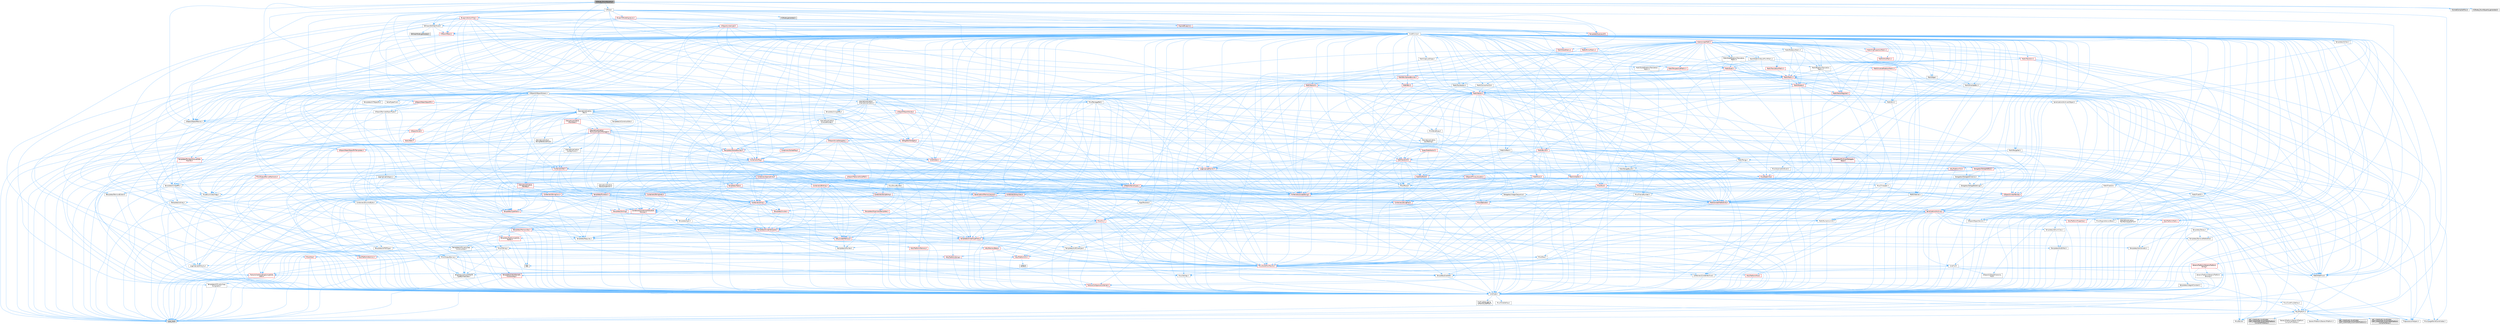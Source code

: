 digraph "K2Node_EnumEquality.h"
{
 // INTERACTIVE_SVG=YES
 // LATEX_PDF_SIZE
  bgcolor="transparent";
  edge [fontname=Helvetica,fontsize=10,labelfontname=Helvetica,labelfontsize=10];
  node [fontname=Helvetica,fontsize=10,shape=box,height=0.2,width=0.4];
  Node1 [id="Node000001",label="K2Node_EnumEquality.h",height=0.2,width=0.4,color="gray40", fillcolor="grey60", style="filled", fontcolor="black",tooltip=" "];
  Node1 -> Node2 [id="edge1_Node000001_Node000002",color="steelblue1",style="solid",tooltip=" "];
  Node2 [id="Node000002",label="CoreMinimal.h",height=0.2,width=0.4,color="grey40", fillcolor="white", style="filled",URL="$d7/d67/CoreMinimal_8h.html",tooltip=" "];
  Node2 -> Node3 [id="edge2_Node000002_Node000003",color="steelblue1",style="solid",tooltip=" "];
  Node3 [id="Node000003",label="CoreTypes.h",height=0.2,width=0.4,color="grey40", fillcolor="white", style="filled",URL="$dc/dec/CoreTypes_8h.html",tooltip=" "];
  Node3 -> Node4 [id="edge3_Node000003_Node000004",color="steelblue1",style="solid",tooltip=" "];
  Node4 [id="Node000004",label="HAL/Platform.h",height=0.2,width=0.4,color="grey40", fillcolor="white", style="filled",URL="$d9/dd0/Platform_8h.html",tooltip=" "];
  Node4 -> Node5 [id="edge4_Node000004_Node000005",color="steelblue1",style="solid",tooltip=" "];
  Node5 [id="Node000005",label="Misc/Build.h",height=0.2,width=0.4,color="grey40", fillcolor="white", style="filled",URL="$d3/dbb/Build_8h.html",tooltip=" "];
  Node4 -> Node6 [id="edge5_Node000004_Node000006",color="steelblue1",style="solid",tooltip=" "];
  Node6 [id="Node000006",label="Misc/LargeWorldCoordinates.h",height=0.2,width=0.4,color="grey40", fillcolor="white", style="filled",URL="$d2/dcb/LargeWorldCoordinates_8h.html",tooltip=" "];
  Node4 -> Node7 [id="edge6_Node000004_Node000007",color="steelblue1",style="solid",tooltip=" "];
  Node7 [id="Node000007",label="type_traits",height=0.2,width=0.4,color="grey60", fillcolor="#E0E0E0", style="filled",tooltip=" "];
  Node4 -> Node8 [id="edge7_Node000004_Node000008",color="steelblue1",style="solid",tooltip=" "];
  Node8 [id="Node000008",label="PreprocessorHelpers.h",height=0.2,width=0.4,color="grey40", fillcolor="white", style="filled",URL="$db/ddb/PreprocessorHelpers_8h.html",tooltip=" "];
  Node4 -> Node9 [id="edge8_Node000004_Node000009",color="steelblue1",style="solid",tooltip=" "];
  Node9 [id="Node000009",label="UBT_COMPILED_PLATFORM\l/UBT_COMPILED_PLATFORMPlatform\lCompilerPreSetup.h",height=0.2,width=0.4,color="grey60", fillcolor="#E0E0E0", style="filled",tooltip=" "];
  Node4 -> Node10 [id="edge9_Node000004_Node000010",color="steelblue1",style="solid",tooltip=" "];
  Node10 [id="Node000010",label="GenericPlatform/GenericPlatform\lCompilerPreSetup.h",height=0.2,width=0.4,color="grey40", fillcolor="white", style="filled",URL="$d9/dc8/GenericPlatformCompilerPreSetup_8h.html",tooltip=" "];
  Node4 -> Node11 [id="edge10_Node000004_Node000011",color="steelblue1",style="solid",tooltip=" "];
  Node11 [id="Node000011",label="GenericPlatform/GenericPlatform.h",height=0.2,width=0.4,color="grey40", fillcolor="white", style="filled",URL="$d6/d84/GenericPlatform_8h.html",tooltip=" "];
  Node4 -> Node12 [id="edge11_Node000004_Node000012",color="steelblue1",style="solid",tooltip=" "];
  Node12 [id="Node000012",label="UBT_COMPILED_PLATFORM\l/UBT_COMPILED_PLATFORMPlatform.h",height=0.2,width=0.4,color="grey60", fillcolor="#E0E0E0", style="filled",tooltip=" "];
  Node4 -> Node13 [id="edge12_Node000004_Node000013",color="steelblue1",style="solid",tooltip=" "];
  Node13 [id="Node000013",label="UBT_COMPILED_PLATFORM\l/UBT_COMPILED_PLATFORMPlatform\lCompilerSetup.h",height=0.2,width=0.4,color="grey60", fillcolor="#E0E0E0", style="filled",tooltip=" "];
  Node3 -> Node14 [id="edge13_Node000003_Node000014",color="steelblue1",style="solid",tooltip=" "];
  Node14 [id="Node000014",label="ProfilingDebugging\l/UMemoryDefines.h",height=0.2,width=0.4,color="grey40", fillcolor="white", style="filled",URL="$d2/da2/UMemoryDefines_8h.html",tooltip=" "];
  Node3 -> Node15 [id="edge14_Node000003_Node000015",color="steelblue1",style="solid",tooltip=" "];
  Node15 [id="Node000015",label="Misc/CoreMiscDefines.h",height=0.2,width=0.4,color="grey40", fillcolor="white", style="filled",URL="$da/d38/CoreMiscDefines_8h.html",tooltip=" "];
  Node15 -> Node4 [id="edge15_Node000015_Node000004",color="steelblue1",style="solid",tooltip=" "];
  Node15 -> Node8 [id="edge16_Node000015_Node000008",color="steelblue1",style="solid",tooltip=" "];
  Node3 -> Node16 [id="edge17_Node000003_Node000016",color="steelblue1",style="solid",tooltip=" "];
  Node16 [id="Node000016",label="Misc/CoreDefines.h",height=0.2,width=0.4,color="grey40", fillcolor="white", style="filled",URL="$d3/dd2/CoreDefines_8h.html",tooltip=" "];
  Node2 -> Node17 [id="edge18_Node000002_Node000017",color="steelblue1",style="solid",tooltip=" "];
  Node17 [id="Node000017",label="CoreFwd.h",height=0.2,width=0.4,color="grey40", fillcolor="white", style="filled",URL="$d1/d1e/CoreFwd_8h.html",tooltip=" "];
  Node17 -> Node3 [id="edge19_Node000017_Node000003",color="steelblue1",style="solid",tooltip=" "];
  Node17 -> Node18 [id="edge20_Node000017_Node000018",color="steelblue1",style="solid",tooltip=" "];
  Node18 [id="Node000018",label="Containers/ContainersFwd.h",height=0.2,width=0.4,color="grey40", fillcolor="white", style="filled",URL="$d4/d0a/ContainersFwd_8h.html",tooltip=" "];
  Node18 -> Node4 [id="edge21_Node000018_Node000004",color="steelblue1",style="solid",tooltip=" "];
  Node18 -> Node3 [id="edge22_Node000018_Node000003",color="steelblue1",style="solid",tooltip=" "];
  Node18 -> Node19 [id="edge23_Node000018_Node000019",color="steelblue1",style="solid",tooltip=" "];
  Node19 [id="Node000019",label="Traits/IsContiguousContainer.h",height=0.2,width=0.4,color="red", fillcolor="#FFF0F0", style="filled",URL="$d5/d3c/IsContiguousContainer_8h.html",tooltip=" "];
  Node19 -> Node3 [id="edge24_Node000019_Node000003",color="steelblue1",style="solid",tooltip=" "];
  Node17 -> Node22 [id="edge25_Node000017_Node000022",color="steelblue1",style="solid",tooltip=" "];
  Node22 [id="Node000022",label="Math/MathFwd.h",height=0.2,width=0.4,color="grey40", fillcolor="white", style="filled",URL="$d2/d10/MathFwd_8h.html",tooltip=" "];
  Node22 -> Node4 [id="edge26_Node000022_Node000004",color="steelblue1",style="solid",tooltip=" "];
  Node17 -> Node23 [id="edge27_Node000017_Node000023",color="steelblue1",style="solid",tooltip=" "];
  Node23 [id="Node000023",label="UObject/UObjectHierarchy\lFwd.h",height=0.2,width=0.4,color="grey40", fillcolor="white", style="filled",URL="$d3/d13/UObjectHierarchyFwd_8h.html",tooltip=" "];
  Node2 -> Node23 [id="edge28_Node000002_Node000023",color="steelblue1",style="solid",tooltip=" "];
  Node2 -> Node18 [id="edge29_Node000002_Node000018",color="steelblue1",style="solid",tooltip=" "];
  Node2 -> Node24 [id="edge30_Node000002_Node000024",color="steelblue1",style="solid",tooltip=" "];
  Node24 [id="Node000024",label="Misc/VarArgs.h",height=0.2,width=0.4,color="grey40", fillcolor="white", style="filled",URL="$d5/d6f/VarArgs_8h.html",tooltip=" "];
  Node24 -> Node3 [id="edge31_Node000024_Node000003",color="steelblue1",style="solid",tooltip=" "];
  Node2 -> Node25 [id="edge32_Node000002_Node000025",color="steelblue1",style="solid",tooltip=" "];
  Node25 [id="Node000025",label="Logging/LogVerbosity.h",height=0.2,width=0.4,color="grey40", fillcolor="white", style="filled",URL="$d2/d8f/LogVerbosity_8h.html",tooltip=" "];
  Node25 -> Node3 [id="edge33_Node000025_Node000003",color="steelblue1",style="solid",tooltip=" "];
  Node2 -> Node26 [id="edge34_Node000002_Node000026",color="steelblue1",style="solid",tooltip=" "];
  Node26 [id="Node000026",label="Misc/OutputDevice.h",height=0.2,width=0.4,color="grey40", fillcolor="white", style="filled",URL="$d7/d32/OutputDevice_8h.html",tooltip=" "];
  Node26 -> Node17 [id="edge35_Node000026_Node000017",color="steelblue1",style="solid",tooltip=" "];
  Node26 -> Node3 [id="edge36_Node000026_Node000003",color="steelblue1",style="solid",tooltip=" "];
  Node26 -> Node25 [id="edge37_Node000026_Node000025",color="steelblue1",style="solid",tooltip=" "];
  Node26 -> Node24 [id="edge38_Node000026_Node000024",color="steelblue1",style="solid",tooltip=" "];
  Node26 -> Node27 [id="edge39_Node000026_Node000027",color="steelblue1",style="solid",tooltip=" "];
  Node27 [id="Node000027",label="Templates/IsArrayOrRefOf\lTypeByPredicate.h",height=0.2,width=0.4,color="grey40", fillcolor="white", style="filled",URL="$d6/da1/IsArrayOrRefOfTypeByPredicate_8h.html",tooltip=" "];
  Node27 -> Node3 [id="edge40_Node000027_Node000003",color="steelblue1",style="solid",tooltip=" "];
  Node26 -> Node28 [id="edge41_Node000026_Node000028",color="steelblue1",style="solid",tooltip=" "];
  Node28 [id="Node000028",label="Templates/IsValidVariadic\lFunctionArg.h",height=0.2,width=0.4,color="red", fillcolor="#FFF0F0", style="filled",URL="$d0/dc8/IsValidVariadicFunctionArg_8h.html",tooltip=" "];
  Node28 -> Node3 [id="edge42_Node000028_Node000003",color="steelblue1",style="solid",tooltip=" "];
  Node28 -> Node7 [id="edge43_Node000028_Node000007",color="steelblue1",style="solid",tooltip=" "];
  Node26 -> Node30 [id="edge44_Node000026_Node000030",color="steelblue1",style="solid",tooltip=" "];
  Node30 [id="Node000030",label="Traits/IsCharEncodingCompatible\lWith.h",height=0.2,width=0.4,color="red", fillcolor="#FFF0F0", style="filled",URL="$df/dd1/IsCharEncodingCompatibleWith_8h.html",tooltip=" "];
  Node30 -> Node7 [id="edge45_Node000030_Node000007",color="steelblue1",style="solid",tooltip=" "];
  Node2 -> Node32 [id="edge46_Node000002_Node000032",color="steelblue1",style="solid",tooltip=" "];
  Node32 [id="Node000032",label="HAL/PlatformCrt.h",height=0.2,width=0.4,color="red", fillcolor="#FFF0F0", style="filled",URL="$d8/d75/PlatformCrt_8h.html",tooltip=" "];
  Node32 -> Node33 [id="edge47_Node000032_Node000033",color="steelblue1",style="solid",tooltip=" "];
  Node33 [id="Node000033",label="new",height=0.2,width=0.4,color="grey60", fillcolor="#E0E0E0", style="filled",tooltip=" "];
  Node32 -> Node34 [id="edge48_Node000032_Node000034",color="steelblue1",style="solid",tooltip=" "];
  Node34 [id="Node000034",label="wchar.h",height=0.2,width=0.4,color="grey60", fillcolor="#E0E0E0", style="filled",tooltip=" "];
  Node2 -> Node42 [id="edge49_Node000002_Node000042",color="steelblue1",style="solid",tooltip=" "];
  Node42 [id="Node000042",label="HAL/PlatformMisc.h",height=0.2,width=0.4,color="red", fillcolor="#FFF0F0", style="filled",URL="$d0/df5/PlatformMisc_8h.html",tooltip=" "];
  Node42 -> Node3 [id="edge50_Node000042_Node000003",color="steelblue1",style="solid",tooltip=" "];
  Node2 -> Node61 [id="edge51_Node000002_Node000061",color="steelblue1",style="solid",tooltip=" "];
  Node61 [id="Node000061",label="Misc/AssertionMacros.h",height=0.2,width=0.4,color="red", fillcolor="#FFF0F0", style="filled",URL="$d0/dfa/AssertionMacros_8h.html",tooltip=" "];
  Node61 -> Node3 [id="edge52_Node000061_Node000003",color="steelblue1",style="solid",tooltip=" "];
  Node61 -> Node4 [id="edge53_Node000061_Node000004",color="steelblue1",style="solid",tooltip=" "];
  Node61 -> Node42 [id="edge54_Node000061_Node000042",color="steelblue1",style="solid",tooltip=" "];
  Node61 -> Node8 [id="edge55_Node000061_Node000008",color="steelblue1",style="solid",tooltip=" "];
  Node61 -> Node62 [id="edge56_Node000061_Node000062",color="steelblue1",style="solid",tooltip=" "];
  Node62 [id="Node000062",label="Templates/EnableIf.h",height=0.2,width=0.4,color="grey40", fillcolor="white", style="filled",URL="$d7/d60/EnableIf_8h.html",tooltip=" "];
  Node62 -> Node3 [id="edge57_Node000062_Node000003",color="steelblue1",style="solid",tooltip=" "];
  Node61 -> Node27 [id="edge58_Node000061_Node000027",color="steelblue1",style="solid",tooltip=" "];
  Node61 -> Node28 [id="edge59_Node000061_Node000028",color="steelblue1",style="solid",tooltip=" "];
  Node61 -> Node30 [id="edge60_Node000061_Node000030",color="steelblue1",style="solid",tooltip=" "];
  Node61 -> Node24 [id="edge61_Node000061_Node000024",color="steelblue1",style="solid",tooltip=" "];
  Node2 -> Node70 [id="edge62_Node000002_Node000070",color="steelblue1",style="solid",tooltip=" "];
  Node70 [id="Node000070",label="Templates/IsPointer.h",height=0.2,width=0.4,color="grey40", fillcolor="white", style="filled",URL="$d7/d05/IsPointer_8h.html",tooltip=" "];
  Node70 -> Node3 [id="edge63_Node000070_Node000003",color="steelblue1",style="solid",tooltip=" "];
  Node2 -> Node71 [id="edge64_Node000002_Node000071",color="steelblue1",style="solid",tooltip=" "];
  Node71 [id="Node000071",label="HAL/PlatformMemory.h",height=0.2,width=0.4,color="red", fillcolor="#FFF0F0", style="filled",URL="$de/d68/PlatformMemory_8h.html",tooltip=" "];
  Node71 -> Node3 [id="edge65_Node000071_Node000003",color="steelblue1",style="solid",tooltip=" "];
  Node2 -> Node54 [id="edge66_Node000002_Node000054",color="steelblue1",style="solid",tooltip=" "];
  Node54 [id="Node000054",label="HAL/PlatformAtomics.h",height=0.2,width=0.4,color="red", fillcolor="#FFF0F0", style="filled",URL="$d3/d36/PlatformAtomics_8h.html",tooltip=" "];
  Node54 -> Node3 [id="edge67_Node000054_Node000003",color="steelblue1",style="solid",tooltip=" "];
  Node2 -> Node76 [id="edge68_Node000002_Node000076",color="steelblue1",style="solid",tooltip=" "];
  Node76 [id="Node000076",label="Misc/Exec.h",height=0.2,width=0.4,color="grey40", fillcolor="white", style="filled",URL="$de/ddb/Exec_8h.html",tooltip=" "];
  Node76 -> Node3 [id="edge69_Node000076_Node000003",color="steelblue1",style="solid",tooltip=" "];
  Node76 -> Node61 [id="edge70_Node000076_Node000061",color="steelblue1",style="solid",tooltip=" "];
  Node2 -> Node77 [id="edge71_Node000002_Node000077",color="steelblue1",style="solid",tooltip=" "];
  Node77 [id="Node000077",label="HAL/MemoryBase.h",height=0.2,width=0.4,color="red", fillcolor="#FFF0F0", style="filled",URL="$d6/d9f/MemoryBase_8h.html",tooltip=" "];
  Node77 -> Node3 [id="edge72_Node000077_Node000003",color="steelblue1",style="solid",tooltip=" "];
  Node77 -> Node54 [id="edge73_Node000077_Node000054",color="steelblue1",style="solid",tooltip=" "];
  Node77 -> Node32 [id="edge74_Node000077_Node000032",color="steelblue1",style="solid",tooltip=" "];
  Node77 -> Node76 [id="edge75_Node000077_Node000076",color="steelblue1",style="solid",tooltip=" "];
  Node77 -> Node26 [id="edge76_Node000077_Node000026",color="steelblue1",style="solid",tooltip=" "];
  Node2 -> Node87 [id="edge77_Node000002_Node000087",color="steelblue1",style="solid",tooltip=" "];
  Node87 [id="Node000087",label="HAL/UnrealMemory.h",height=0.2,width=0.4,color="red", fillcolor="#FFF0F0", style="filled",URL="$d9/d96/UnrealMemory_8h.html",tooltip=" "];
  Node87 -> Node3 [id="edge78_Node000087_Node000003",color="steelblue1",style="solid",tooltip=" "];
  Node87 -> Node77 [id="edge79_Node000087_Node000077",color="steelblue1",style="solid",tooltip=" "];
  Node87 -> Node71 [id="edge80_Node000087_Node000071",color="steelblue1",style="solid",tooltip=" "];
  Node87 -> Node70 [id="edge81_Node000087_Node000070",color="steelblue1",style="solid",tooltip=" "];
  Node2 -> Node89 [id="edge82_Node000002_Node000089",color="steelblue1",style="solid",tooltip=" "];
  Node89 [id="Node000089",label="Templates/IsArithmetic.h",height=0.2,width=0.4,color="grey40", fillcolor="white", style="filled",URL="$d2/d5d/IsArithmetic_8h.html",tooltip=" "];
  Node89 -> Node3 [id="edge83_Node000089_Node000003",color="steelblue1",style="solid",tooltip=" "];
  Node2 -> Node83 [id="edge84_Node000002_Node000083",color="steelblue1",style="solid",tooltip=" "];
  Node83 [id="Node000083",label="Templates/AndOrNot.h",height=0.2,width=0.4,color="grey40", fillcolor="white", style="filled",URL="$db/d0a/AndOrNot_8h.html",tooltip=" "];
  Node83 -> Node3 [id="edge85_Node000083_Node000003",color="steelblue1",style="solid",tooltip=" "];
  Node2 -> Node90 [id="edge86_Node000002_Node000090",color="steelblue1",style="solid",tooltip=" "];
  Node90 [id="Node000090",label="Templates/IsPODType.h",height=0.2,width=0.4,color="grey40", fillcolor="white", style="filled",URL="$d7/db1/IsPODType_8h.html",tooltip=" "];
  Node90 -> Node3 [id="edge87_Node000090_Node000003",color="steelblue1",style="solid",tooltip=" "];
  Node2 -> Node91 [id="edge88_Node000002_Node000091",color="steelblue1",style="solid",tooltip=" "];
  Node91 [id="Node000091",label="Templates/IsUECoreType.h",height=0.2,width=0.4,color="grey40", fillcolor="white", style="filled",URL="$d1/db8/IsUECoreType_8h.html",tooltip=" "];
  Node91 -> Node3 [id="edge89_Node000091_Node000003",color="steelblue1",style="solid",tooltip=" "];
  Node91 -> Node7 [id="edge90_Node000091_Node000007",color="steelblue1",style="solid",tooltip=" "];
  Node2 -> Node84 [id="edge91_Node000002_Node000084",color="steelblue1",style="solid",tooltip=" "];
  Node84 [id="Node000084",label="Templates/IsTriviallyCopy\lConstructible.h",height=0.2,width=0.4,color="grey40", fillcolor="white", style="filled",URL="$d3/d78/IsTriviallyCopyConstructible_8h.html",tooltip=" "];
  Node84 -> Node3 [id="edge92_Node000084_Node000003",color="steelblue1",style="solid",tooltip=" "];
  Node84 -> Node7 [id="edge93_Node000084_Node000007",color="steelblue1",style="solid",tooltip=" "];
  Node2 -> Node92 [id="edge94_Node000002_Node000092",color="steelblue1",style="solid",tooltip=" "];
  Node92 [id="Node000092",label="Templates/UnrealTypeTraits.h",height=0.2,width=0.4,color="red", fillcolor="#FFF0F0", style="filled",URL="$d2/d2d/UnrealTypeTraits_8h.html",tooltip=" "];
  Node92 -> Node3 [id="edge95_Node000092_Node000003",color="steelblue1",style="solid",tooltip=" "];
  Node92 -> Node70 [id="edge96_Node000092_Node000070",color="steelblue1",style="solid",tooltip=" "];
  Node92 -> Node61 [id="edge97_Node000092_Node000061",color="steelblue1",style="solid",tooltip=" "];
  Node92 -> Node83 [id="edge98_Node000092_Node000083",color="steelblue1",style="solid",tooltip=" "];
  Node92 -> Node62 [id="edge99_Node000092_Node000062",color="steelblue1",style="solid",tooltip=" "];
  Node92 -> Node89 [id="edge100_Node000092_Node000089",color="steelblue1",style="solid",tooltip=" "];
  Node92 -> Node90 [id="edge101_Node000092_Node000090",color="steelblue1",style="solid",tooltip=" "];
  Node92 -> Node91 [id="edge102_Node000092_Node000091",color="steelblue1",style="solid",tooltip=" "];
  Node92 -> Node84 [id="edge103_Node000092_Node000084",color="steelblue1",style="solid",tooltip=" "];
  Node2 -> Node62 [id="edge104_Node000002_Node000062",color="steelblue1",style="solid",tooltip=" "];
  Node2 -> Node94 [id="edge105_Node000002_Node000094",color="steelblue1",style="solid",tooltip=" "];
  Node94 [id="Node000094",label="Templates/RemoveReference.h",height=0.2,width=0.4,color="grey40", fillcolor="white", style="filled",URL="$da/dbe/RemoveReference_8h.html",tooltip=" "];
  Node94 -> Node3 [id="edge106_Node000094_Node000003",color="steelblue1",style="solid",tooltip=" "];
  Node2 -> Node95 [id="edge107_Node000002_Node000095",color="steelblue1",style="solid",tooltip=" "];
  Node95 [id="Node000095",label="Templates/IntegralConstant.h",height=0.2,width=0.4,color="grey40", fillcolor="white", style="filled",URL="$db/d1b/IntegralConstant_8h.html",tooltip=" "];
  Node95 -> Node3 [id="edge108_Node000095_Node000003",color="steelblue1",style="solid",tooltip=" "];
  Node2 -> Node96 [id="edge109_Node000002_Node000096",color="steelblue1",style="solid",tooltip=" "];
  Node96 [id="Node000096",label="Templates/IsClass.h",height=0.2,width=0.4,color="grey40", fillcolor="white", style="filled",URL="$db/dcb/IsClass_8h.html",tooltip=" "];
  Node96 -> Node3 [id="edge110_Node000096_Node000003",color="steelblue1",style="solid",tooltip=" "];
  Node2 -> Node97 [id="edge111_Node000002_Node000097",color="steelblue1",style="solid",tooltip=" "];
  Node97 [id="Node000097",label="Templates/TypeCompatible\lBytes.h",height=0.2,width=0.4,color="red", fillcolor="#FFF0F0", style="filled",URL="$df/d0a/TypeCompatibleBytes_8h.html",tooltip=" "];
  Node97 -> Node3 [id="edge112_Node000097_Node000003",color="steelblue1",style="solid",tooltip=" "];
  Node97 -> Node33 [id="edge113_Node000097_Node000033",color="steelblue1",style="solid",tooltip=" "];
  Node97 -> Node7 [id="edge114_Node000097_Node000007",color="steelblue1",style="solid",tooltip=" "];
  Node2 -> Node19 [id="edge115_Node000002_Node000019",color="steelblue1",style="solid",tooltip=" "];
  Node2 -> Node98 [id="edge116_Node000002_Node000098",color="steelblue1",style="solid",tooltip=" "];
  Node98 [id="Node000098",label="Templates/UnrealTemplate.h",height=0.2,width=0.4,color="red", fillcolor="#FFF0F0", style="filled",URL="$d4/d24/UnrealTemplate_8h.html",tooltip=" "];
  Node98 -> Node3 [id="edge117_Node000098_Node000003",color="steelblue1",style="solid",tooltip=" "];
  Node98 -> Node70 [id="edge118_Node000098_Node000070",color="steelblue1",style="solid",tooltip=" "];
  Node98 -> Node87 [id="edge119_Node000098_Node000087",color="steelblue1",style="solid",tooltip=" "];
  Node98 -> Node92 [id="edge120_Node000098_Node000092",color="steelblue1",style="solid",tooltip=" "];
  Node98 -> Node94 [id="edge121_Node000098_Node000094",color="steelblue1",style="solid",tooltip=" "];
  Node98 -> Node64 [id="edge122_Node000098_Node000064",color="steelblue1",style="solid",tooltip=" "];
  Node64 [id="Node000064",label="Templates/Requires.h",height=0.2,width=0.4,color="grey40", fillcolor="white", style="filled",URL="$dc/d96/Requires_8h.html",tooltip=" "];
  Node64 -> Node62 [id="edge123_Node000064_Node000062",color="steelblue1",style="solid",tooltip=" "];
  Node64 -> Node7 [id="edge124_Node000064_Node000007",color="steelblue1",style="solid",tooltip=" "];
  Node98 -> Node97 [id="edge125_Node000098_Node000097",color="steelblue1",style="solid",tooltip=" "];
  Node98 -> Node19 [id="edge126_Node000098_Node000019",color="steelblue1",style="solid",tooltip=" "];
  Node98 -> Node7 [id="edge127_Node000098_Node000007",color="steelblue1",style="solid",tooltip=" "];
  Node2 -> Node47 [id="edge128_Node000002_Node000047",color="steelblue1",style="solid",tooltip=" "];
  Node47 [id="Node000047",label="Math/NumericLimits.h",height=0.2,width=0.4,color="grey40", fillcolor="white", style="filled",URL="$df/d1b/NumericLimits_8h.html",tooltip=" "];
  Node47 -> Node3 [id="edge129_Node000047_Node000003",color="steelblue1",style="solid",tooltip=" "];
  Node2 -> Node102 [id="edge130_Node000002_Node000102",color="steelblue1",style="solid",tooltip=" "];
  Node102 [id="Node000102",label="HAL/PlatformMath.h",height=0.2,width=0.4,color="red", fillcolor="#FFF0F0", style="filled",URL="$dc/d53/PlatformMath_8h.html",tooltip=" "];
  Node102 -> Node3 [id="edge131_Node000102_Node000003",color="steelblue1",style="solid",tooltip=" "];
  Node2 -> Node85 [id="edge132_Node000002_Node000085",color="steelblue1",style="solid",tooltip=" "];
  Node85 [id="Node000085",label="Templates/IsTriviallyCopy\lAssignable.h",height=0.2,width=0.4,color="grey40", fillcolor="white", style="filled",URL="$d2/df2/IsTriviallyCopyAssignable_8h.html",tooltip=" "];
  Node85 -> Node3 [id="edge133_Node000085_Node000003",color="steelblue1",style="solid",tooltip=" "];
  Node85 -> Node7 [id="edge134_Node000085_Node000007",color="steelblue1",style="solid",tooltip=" "];
  Node2 -> Node110 [id="edge135_Node000002_Node000110",color="steelblue1",style="solid",tooltip=" "];
  Node110 [id="Node000110",label="Templates/MemoryOps.h",height=0.2,width=0.4,color="red", fillcolor="#FFF0F0", style="filled",URL="$db/dea/MemoryOps_8h.html",tooltip=" "];
  Node110 -> Node3 [id="edge136_Node000110_Node000003",color="steelblue1",style="solid",tooltip=" "];
  Node110 -> Node87 [id="edge137_Node000110_Node000087",color="steelblue1",style="solid",tooltip=" "];
  Node110 -> Node85 [id="edge138_Node000110_Node000085",color="steelblue1",style="solid",tooltip=" "];
  Node110 -> Node84 [id="edge139_Node000110_Node000084",color="steelblue1",style="solid",tooltip=" "];
  Node110 -> Node64 [id="edge140_Node000110_Node000064",color="steelblue1",style="solid",tooltip=" "];
  Node110 -> Node92 [id="edge141_Node000110_Node000092",color="steelblue1",style="solid",tooltip=" "];
  Node110 -> Node33 [id="edge142_Node000110_Node000033",color="steelblue1",style="solid",tooltip=" "];
  Node110 -> Node7 [id="edge143_Node000110_Node000007",color="steelblue1",style="solid",tooltip=" "];
  Node2 -> Node111 [id="edge144_Node000002_Node000111",color="steelblue1",style="solid",tooltip=" "];
  Node111 [id="Node000111",label="Containers/ContainerAllocation\lPolicies.h",height=0.2,width=0.4,color="red", fillcolor="#FFF0F0", style="filled",URL="$d7/dff/ContainerAllocationPolicies_8h.html",tooltip=" "];
  Node111 -> Node3 [id="edge145_Node000111_Node000003",color="steelblue1",style="solid",tooltip=" "];
  Node111 -> Node111 [id="edge146_Node000111_Node000111",color="steelblue1",style="solid",tooltip=" "];
  Node111 -> Node102 [id="edge147_Node000111_Node000102",color="steelblue1",style="solid",tooltip=" "];
  Node111 -> Node87 [id="edge148_Node000111_Node000087",color="steelblue1",style="solid",tooltip=" "];
  Node111 -> Node47 [id="edge149_Node000111_Node000047",color="steelblue1",style="solid",tooltip=" "];
  Node111 -> Node61 [id="edge150_Node000111_Node000061",color="steelblue1",style="solid",tooltip=" "];
  Node111 -> Node110 [id="edge151_Node000111_Node000110",color="steelblue1",style="solid",tooltip=" "];
  Node111 -> Node97 [id="edge152_Node000111_Node000097",color="steelblue1",style="solid",tooltip=" "];
  Node111 -> Node7 [id="edge153_Node000111_Node000007",color="steelblue1",style="solid",tooltip=" "];
  Node2 -> Node114 [id="edge154_Node000002_Node000114",color="steelblue1",style="solid",tooltip=" "];
  Node114 [id="Node000114",label="Templates/IsEnumClass.h",height=0.2,width=0.4,color="grey40", fillcolor="white", style="filled",URL="$d7/d15/IsEnumClass_8h.html",tooltip=" "];
  Node114 -> Node3 [id="edge155_Node000114_Node000003",color="steelblue1",style="solid",tooltip=" "];
  Node114 -> Node83 [id="edge156_Node000114_Node000083",color="steelblue1",style="solid",tooltip=" "];
  Node2 -> Node115 [id="edge157_Node000002_Node000115",color="steelblue1",style="solid",tooltip=" "];
  Node115 [id="Node000115",label="HAL/PlatformProperties.h",height=0.2,width=0.4,color="red", fillcolor="#FFF0F0", style="filled",URL="$d9/db0/PlatformProperties_8h.html",tooltip=" "];
  Node115 -> Node3 [id="edge158_Node000115_Node000003",color="steelblue1",style="solid",tooltip=" "];
  Node2 -> Node118 [id="edge159_Node000002_Node000118",color="steelblue1",style="solid",tooltip=" "];
  Node118 [id="Node000118",label="Misc/EngineVersionBase.h",height=0.2,width=0.4,color="grey40", fillcolor="white", style="filled",URL="$d5/d2b/EngineVersionBase_8h.html",tooltip=" "];
  Node118 -> Node3 [id="edge160_Node000118_Node000003",color="steelblue1",style="solid",tooltip=" "];
  Node2 -> Node119 [id="edge161_Node000002_Node000119",color="steelblue1",style="solid",tooltip=" "];
  Node119 [id="Node000119",label="Internationalization\l/TextNamespaceFwd.h",height=0.2,width=0.4,color="grey40", fillcolor="white", style="filled",URL="$d8/d97/TextNamespaceFwd_8h.html",tooltip=" "];
  Node119 -> Node3 [id="edge162_Node000119_Node000003",color="steelblue1",style="solid",tooltip=" "];
  Node2 -> Node120 [id="edge163_Node000002_Node000120",color="steelblue1",style="solid",tooltip=" "];
  Node120 [id="Node000120",label="Serialization/Archive.h",height=0.2,width=0.4,color="red", fillcolor="#FFF0F0", style="filled",URL="$d7/d3b/Archive_8h.html",tooltip=" "];
  Node120 -> Node17 [id="edge164_Node000120_Node000017",color="steelblue1",style="solid",tooltip=" "];
  Node120 -> Node3 [id="edge165_Node000120_Node000003",color="steelblue1",style="solid",tooltip=" "];
  Node120 -> Node115 [id="edge166_Node000120_Node000115",color="steelblue1",style="solid",tooltip=" "];
  Node120 -> Node119 [id="edge167_Node000120_Node000119",color="steelblue1",style="solid",tooltip=" "];
  Node120 -> Node22 [id="edge168_Node000120_Node000022",color="steelblue1",style="solid",tooltip=" "];
  Node120 -> Node61 [id="edge169_Node000120_Node000061",color="steelblue1",style="solid",tooltip=" "];
  Node120 -> Node5 [id="edge170_Node000120_Node000005",color="steelblue1",style="solid",tooltip=" "];
  Node120 -> Node118 [id="edge171_Node000120_Node000118",color="steelblue1",style="solid",tooltip=" "];
  Node120 -> Node24 [id="edge172_Node000120_Node000024",color="steelblue1",style="solid",tooltip=" "];
  Node120 -> Node62 [id="edge173_Node000120_Node000062",color="steelblue1",style="solid",tooltip=" "];
  Node120 -> Node27 [id="edge174_Node000120_Node000027",color="steelblue1",style="solid",tooltip=" "];
  Node120 -> Node114 [id="edge175_Node000120_Node000114",color="steelblue1",style="solid",tooltip=" "];
  Node120 -> Node28 [id="edge176_Node000120_Node000028",color="steelblue1",style="solid",tooltip=" "];
  Node120 -> Node98 [id="edge177_Node000120_Node000098",color="steelblue1",style="solid",tooltip=" "];
  Node120 -> Node30 [id="edge178_Node000120_Node000030",color="steelblue1",style="solid",tooltip=" "];
  Node120 -> Node123 [id="edge179_Node000120_Node000123",color="steelblue1",style="solid",tooltip=" "];
  Node123 [id="Node000123",label="UObject/ObjectVersion.h",height=0.2,width=0.4,color="grey40", fillcolor="white", style="filled",URL="$da/d63/ObjectVersion_8h.html",tooltip=" "];
  Node123 -> Node3 [id="edge180_Node000123_Node000003",color="steelblue1",style="solid",tooltip=" "];
  Node2 -> Node124 [id="edge181_Node000002_Node000124",color="steelblue1",style="solid",tooltip=" "];
  Node124 [id="Node000124",label="Templates/Less.h",height=0.2,width=0.4,color="grey40", fillcolor="white", style="filled",URL="$de/dc8/Less_8h.html",tooltip=" "];
  Node124 -> Node3 [id="edge182_Node000124_Node000003",color="steelblue1",style="solid",tooltip=" "];
  Node124 -> Node98 [id="edge183_Node000124_Node000098",color="steelblue1",style="solid",tooltip=" "];
  Node2 -> Node125 [id="edge184_Node000002_Node000125",color="steelblue1",style="solid",tooltip=" "];
  Node125 [id="Node000125",label="Templates/Sorting.h",height=0.2,width=0.4,color="red", fillcolor="#FFF0F0", style="filled",URL="$d3/d9e/Sorting_8h.html",tooltip=" "];
  Node125 -> Node3 [id="edge185_Node000125_Node000003",color="steelblue1",style="solid",tooltip=" "];
  Node125 -> Node102 [id="edge186_Node000125_Node000102",color="steelblue1",style="solid",tooltip=" "];
  Node125 -> Node124 [id="edge187_Node000125_Node000124",color="steelblue1",style="solid",tooltip=" "];
  Node2 -> Node136 [id="edge188_Node000002_Node000136",color="steelblue1",style="solid",tooltip=" "];
  Node136 [id="Node000136",label="Misc/Char.h",height=0.2,width=0.4,color="red", fillcolor="#FFF0F0", style="filled",URL="$d0/d58/Char_8h.html",tooltip=" "];
  Node136 -> Node3 [id="edge189_Node000136_Node000003",color="steelblue1",style="solid",tooltip=" "];
  Node136 -> Node7 [id="edge190_Node000136_Node000007",color="steelblue1",style="solid",tooltip=" "];
  Node2 -> Node139 [id="edge191_Node000002_Node000139",color="steelblue1",style="solid",tooltip=" "];
  Node139 [id="Node000139",label="GenericPlatform/GenericPlatform\lStricmp.h",height=0.2,width=0.4,color="grey40", fillcolor="white", style="filled",URL="$d2/d86/GenericPlatformStricmp_8h.html",tooltip=" "];
  Node139 -> Node3 [id="edge192_Node000139_Node000003",color="steelblue1",style="solid",tooltip=" "];
  Node2 -> Node140 [id="edge193_Node000002_Node000140",color="steelblue1",style="solid",tooltip=" "];
  Node140 [id="Node000140",label="GenericPlatform/GenericPlatform\lString.h",height=0.2,width=0.4,color="red", fillcolor="#FFF0F0", style="filled",URL="$dd/d20/GenericPlatformString_8h.html",tooltip=" "];
  Node140 -> Node3 [id="edge194_Node000140_Node000003",color="steelblue1",style="solid",tooltip=" "];
  Node140 -> Node139 [id="edge195_Node000140_Node000139",color="steelblue1",style="solid",tooltip=" "];
  Node140 -> Node62 [id="edge196_Node000140_Node000062",color="steelblue1",style="solid",tooltip=" "];
  Node140 -> Node30 [id="edge197_Node000140_Node000030",color="steelblue1",style="solid",tooltip=" "];
  Node140 -> Node7 [id="edge198_Node000140_Node000007",color="steelblue1",style="solid",tooltip=" "];
  Node2 -> Node73 [id="edge199_Node000002_Node000073",color="steelblue1",style="solid",tooltip=" "];
  Node73 [id="Node000073",label="HAL/PlatformString.h",height=0.2,width=0.4,color="red", fillcolor="#FFF0F0", style="filled",URL="$db/db5/PlatformString_8h.html",tooltip=" "];
  Node73 -> Node3 [id="edge200_Node000073_Node000003",color="steelblue1",style="solid",tooltip=" "];
  Node2 -> Node143 [id="edge201_Node000002_Node000143",color="steelblue1",style="solid",tooltip=" "];
  Node143 [id="Node000143",label="Misc/CString.h",height=0.2,width=0.4,color="grey40", fillcolor="white", style="filled",URL="$d2/d49/CString_8h.html",tooltip=" "];
  Node143 -> Node3 [id="edge202_Node000143_Node000003",color="steelblue1",style="solid",tooltip=" "];
  Node143 -> Node32 [id="edge203_Node000143_Node000032",color="steelblue1",style="solid",tooltip=" "];
  Node143 -> Node73 [id="edge204_Node000143_Node000073",color="steelblue1",style="solid",tooltip=" "];
  Node143 -> Node61 [id="edge205_Node000143_Node000061",color="steelblue1",style="solid",tooltip=" "];
  Node143 -> Node136 [id="edge206_Node000143_Node000136",color="steelblue1",style="solid",tooltip=" "];
  Node143 -> Node24 [id="edge207_Node000143_Node000024",color="steelblue1",style="solid",tooltip=" "];
  Node143 -> Node27 [id="edge208_Node000143_Node000027",color="steelblue1",style="solid",tooltip=" "];
  Node143 -> Node28 [id="edge209_Node000143_Node000028",color="steelblue1",style="solid",tooltip=" "];
  Node143 -> Node30 [id="edge210_Node000143_Node000030",color="steelblue1",style="solid",tooltip=" "];
  Node2 -> Node144 [id="edge211_Node000002_Node000144",color="steelblue1",style="solid",tooltip=" "];
  Node144 [id="Node000144",label="Misc/Crc.h",height=0.2,width=0.4,color="red", fillcolor="#FFF0F0", style="filled",URL="$d4/dd2/Crc_8h.html",tooltip=" "];
  Node144 -> Node3 [id="edge212_Node000144_Node000003",color="steelblue1",style="solid",tooltip=" "];
  Node144 -> Node73 [id="edge213_Node000144_Node000073",color="steelblue1",style="solid",tooltip=" "];
  Node144 -> Node61 [id="edge214_Node000144_Node000061",color="steelblue1",style="solid",tooltip=" "];
  Node144 -> Node143 [id="edge215_Node000144_Node000143",color="steelblue1",style="solid",tooltip=" "];
  Node144 -> Node136 [id="edge216_Node000144_Node000136",color="steelblue1",style="solid",tooltip=" "];
  Node144 -> Node92 [id="edge217_Node000144_Node000092",color="steelblue1",style="solid",tooltip=" "];
  Node2 -> Node135 [id="edge218_Node000002_Node000135",color="steelblue1",style="solid",tooltip=" "];
  Node135 [id="Node000135",label="Math/UnrealMathUtility.h",height=0.2,width=0.4,color="red", fillcolor="#FFF0F0", style="filled",URL="$db/db8/UnrealMathUtility_8h.html",tooltip=" "];
  Node135 -> Node3 [id="edge219_Node000135_Node000003",color="steelblue1",style="solid",tooltip=" "];
  Node135 -> Node61 [id="edge220_Node000135_Node000061",color="steelblue1",style="solid",tooltip=" "];
  Node135 -> Node102 [id="edge221_Node000135_Node000102",color="steelblue1",style="solid",tooltip=" "];
  Node135 -> Node22 [id="edge222_Node000135_Node000022",color="steelblue1",style="solid",tooltip=" "];
  Node135 -> Node64 [id="edge223_Node000135_Node000064",color="steelblue1",style="solid",tooltip=" "];
  Node2 -> Node145 [id="edge224_Node000002_Node000145",color="steelblue1",style="solid",tooltip=" "];
  Node145 [id="Node000145",label="Containers/UnrealString.h",height=0.2,width=0.4,color="red", fillcolor="#FFF0F0", style="filled",URL="$d5/dba/UnrealString_8h.html",tooltip=" "];
  Node2 -> Node149 [id="edge225_Node000002_Node000149",color="steelblue1",style="solid",tooltip=" "];
  Node149 [id="Node000149",label="Containers/Array.h",height=0.2,width=0.4,color="red", fillcolor="#FFF0F0", style="filled",URL="$df/dd0/Array_8h.html",tooltip=" "];
  Node149 -> Node3 [id="edge226_Node000149_Node000003",color="steelblue1",style="solid",tooltip=" "];
  Node149 -> Node61 [id="edge227_Node000149_Node000061",color="steelblue1",style="solid",tooltip=" "];
  Node149 -> Node87 [id="edge228_Node000149_Node000087",color="steelblue1",style="solid",tooltip=" "];
  Node149 -> Node92 [id="edge229_Node000149_Node000092",color="steelblue1",style="solid",tooltip=" "];
  Node149 -> Node98 [id="edge230_Node000149_Node000098",color="steelblue1",style="solid",tooltip=" "];
  Node149 -> Node111 [id="edge231_Node000149_Node000111",color="steelblue1",style="solid",tooltip=" "];
  Node149 -> Node120 [id="edge232_Node000149_Node000120",color="steelblue1",style="solid",tooltip=" "];
  Node149 -> Node128 [id="edge233_Node000149_Node000128",color="steelblue1",style="solid",tooltip=" "];
  Node128 [id="Node000128",label="Templates/Invoke.h",height=0.2,width=0.4,color="red", fillcolor="#FFF0F0", style="filled",URL="$d7/deb/Invoke_8h.html",tooltip=" "];
  Node128 -> Node3 [id="edge234_Node000128_Node000003",color="steelblue1",style="solid",tooltip=" "];
  Node128 -> Node98 [id="edge235_Node000128_Node000098",color="steelblue1",style="solid",tooltip=" "];
  Node128 -> Node7 [id="edge236_Node000128_Node000007",color="steelblue1",style="solid",tooltip=" "];
  Node149 -> Node124 [id="edge237_Node000149_Node000124",color="steelblue1",style="solid",tooltip=" "];
  Node149 -> Node64 [id="edge238_Node000149_Node000064",color="steelblue1",style="solid",tooltip=" "];
  Node149 -> Node125 [id="edge239_Node000149_Node000125",color="steelblue1",style="solid",tooltip=" "];
  Node149 -> Node172 [id="edge240_Node000149_Node000172",color="steelblue1",style="solid",tooltip=" "];
  Node172 [id="Node000172",label="Templates/AlignmentTemplates.h",height=0.2,width=0.4,color="red", fillcolor="#FFF0F0", style="filled",URL="$dd/d32/AlignmentTemplates_8h.html",tooltip=" "];
  Node172 -> Node3 [id="edge241_Node000172_Node000003",color="steelblue1",style="solid",tooltip=" "];
  Node172 -> Node70 [id="edge242_Node000172_Node000070",color="steelblue1",style="solid",tooltip=" "];
  Node149 -> Node7 [id="edge243_Node000149_Node000007",color="steelblue1",style="solid",tooltip=" "];
  Node2 -> Node173 [id="edge244_Node000002_Node000173",color="steelblue1",style="solid",tooltip=" "];
  Node173 [id="Node000173",label="Misc/FrameNumber.h",height=0.2,width=0.4,color="grey40", fillcolor="white", style="filled",URL="$dd/dbd/FrameNumber_8h.html",tooltip=" "];
  Node173 -> Node3 [id="edge245_Node000173_Node000003",color="steelblue1",style="solid",tooltip=" "];
  Node173 -> Node47 [id="edge246_Node000173_Node000047",color="steelblue1",style="solid",tooltip=" "];
  Node173 -> Node135 [id="edge247_Node000173_Node000135",color="steelblue1",style="solid",tooltip=" "];
  Node173 -> Node62 [id="edge248_Node000173_Node000062",color="steelblue1",style="solid",tooltip=" "];
  Node173 -> Node92 [id="edge249_Node000173_Node000092",color="steelblue1",style="solid",tooltip=" "];
  Node2 -> Node174 [id="edge250_Node000002_Node000174",color="steelblue1",style="solid",tooltip=" "];
  Node174 [id="Node000174",label="Misc/Timespan.h",height=0.2,width=0.4,color="grey40", fillcolor="white", style="filled",URL="$da/dd9/Timespan_8h.html",tooltip=" "];
  Node174 -> Node3 [id="edge251_Node000174_Node000003",color="steelblue1",style="solid",tooltip=" "];
  Node174 -> Node175 [id="edge252_Node000174_Node000175",color="steelblue1",style="solid",tooltip=" "];
  Node175 [id="Node000175",label="Math/Interval.h",height=0.2,width=0.4,color="grey40", fillcolor="white", style="filled",URL="$d1/d55/Interval_8h.html",tooltip=" "];
  Node175 -> Node3 [id="edge253_Node000175_Node000003",color="steelblue1",style="solid",tooltip=" "];
  Node175 -> Node89 [id="edge254_Node000175_Node000089",color="steelblue1",style="solid",tooltip=" "];
  Node175 -> Node92 [id="edge255_Node000175_Node000092",color="steelblue1",style="solid",tooltip=" "];
  Node175 -> Node47 [id="edge256_Node000175_Node000047",color="steelblue1",style="solid",tooltip=" "];
  Node175 -> Node135 [id="edge257_Node000175_Node000135",color="steelblue1",style="solid",tooltip=" "];
  Node174 -> Node135 [id="edge258_Node000174_Node000135",color="steelblue1",style="solid",tooltip=" "];
  Node174 -> Node61 [id="edge259_Node000174_Node000061",color="steelblue1",style="solid",tooltip=" "];
  Node2 -> Node176 [id="edge260_Node000002_Node000176",color="steelblue1",style="solid",tooltip=" "];
  Node176 [id="Node000176",label="Containers/StringConv.h",height=0.2,width=0.4,color="red", fillcolor="#FFF0F0", style="filled",URL="$d3/ddf/StringConv_8h.html",tooltip=" "];
  Node176 -> Node3 [id="edge261_Node000176_Node000003",color="steelblue1",style="solid",tooltip=" "];
  Node176 -> Node61 [id="edge262_Node000176_Node000061",color="steelblue1",style="solid",tooltip=" "];
  Node176 -> Node111 [id="edge263_Node000176_Node000111",color="steelblue1",style="solid",tooltip=" "];
  Node176 -> Node149 [id="edge264_Node000176_Node000149",color="steelblue1",style="solid",tooltip=" "];
  Node176 -> Node143 [id="edge265_Node000176_Node000143",color="steelblue1",style="solid",tooltip=" "];
  Node176 -> Node177 [id="edge266_Node000176_Node000177",color="steelblue1",style="solid",tooltip=" "];
  Node177 [id="Node000177",label="Templates/IsArray.h",height=0.2,width=0.4,color="grey40", fillcolor="white", style="filled",URL="$d8/d8d/IsArray_8h.html",tooltip=" "];
  Node177 -> Node3 [id="edge267_Node000177_Node000003",color="steelblue1",style="solid",tooltip=" "];
  Node176 -> Node98 [id="edge268_Node000176_Node000098",color="steelblue1",style="solid",tooltip=" "];
  Node176 -> Node92 [id="edge269_Node000176_Node000092",color="steelblue1",style="solid",tooltip=" "];
  Node176 -> Node30 [id="edge270_Node000176_Node000030",color="steelblue1",style="solid",tooltip=" "];
  Node176 -> Node19 [id="edge271_Node000176_Node000019",color="steelblue1",style="solid",tooltip=" "];
  Node176 -> Node7 [id="edge272_Node000176_Node000007",color="steelblue1",style="solid",tooltip=" "];
  Node2 -> Node178 [id="edge273_Node000002_Node000178",color="steelblue1",style="solid",tooltip=" "];
  Node178 [id="Node000178",label="UObject/UnrealNames.h",height=0.2,width=0.4,color="red", fillcolor="#FFF0F0", style="filled",URL="$d8/db1/UnrealNames_8h.html",tooltip=" "];
  Node178 -> Node3 [id="edge274_Node000178_Node000003",color="steelblue1",style="solid",tooltip=" "];
  Node2 -> Node180 [id="edge275_Node000002_Node000180",color="steelblue1",style="solid",tooltip=" "];
  Node180 [id="Node000180",label="UObject/NameTypes.h",height=0.2,width=0.4,color="red", fillcolor="#FFF0F0", style="filled",URL="$d6/d35/NameTypes_8h.html",tooltip=" "];
  Node180 -> Node3 [id="edge276_Node000180_Node000003",color="steelblue1",style="solid",tooltip=" "];
  Node180 -> Node61 [id="edge277_Node000180_Node000061",color="steelblue1",style="solid",tooltip=" "];
  Node180 -> Node87 [id="edge278_Node000180_Node000087",color="steelblue1",style="solid",tooltip=" "];
  Node180 -> Node92 [id="edge279_Node000180_Node000092",color="steelblue1",style="solid",tooltip=" "];
  Node180 -> Node98 [id="edge280_Node000180_Node000098",color="steelblue1",style="solid",tooltip=" "];
  Node180 -> Node145 [id="edge281_Node000180_Node000145",color="steelblue1",style="solid",tooltip=" "];
  Node180 -> Node176 [id="edge282_Node000180_Node000176",color="steelblue1",style="solid",tooltip=" "];
  Node180 -> Node44 [id="edge283_Node000180_Node000044",color="steelblue1",style="solid",tooltip=" "];
  Node44 [id="Node000044",label="Containers/StringFwd.h",height=0.2,width=0.4,color="red", fillcolor="#FFF0F0", style="filled",URL="$df/d37/StringFwd_8h.html",tooltip=" "];
  Node44 -> Node3 [id="edge284_Node000044_Node000003",color="steelblue1",style="solid",tooltip=" "];
  Node44 -> Node19 [id="edge285_Node000044_Node000019",color="steelblue1",style="solid",tooltip=" "];
  Node180 -> Node178 [id="edge286_Node000180_Node000178",color="steelblue1",style="solid",tooltip=" "];
  Node180 -> Node157 [id="edge287_Node000180_Node000157",color="steelblue1",style="solid",tooltip=" "];
  Node157 [id="Node000157",label="Serialization/MemoryLayout.h",height=0.2,width=0.4,color="red", fillcolor="#FFF0F0", style="filled",URL="$d7/d66/MemoryLayout_8h.html",tooltip=" "];
  Node157 -> Node160 [id="edge288_Node000157_Node000160",color="steelblue1",style="solid",tooltip=" "];
  Node160 [id="Node000160",label="Containers/EnumAsByte.h",height=0.2,width=0.4,color="grey40", fillcolor="white", style="filled",URL="$d6/d9a/EnumAsByte_8h.html",tooltip=" "];
  Node160 -> Node3 [id="edge289_Node000160_Node000003",color="steelblue1",style="solid",tooltip=" "];
  Node160 -> Node90 [id="edge290_Node000160_Node000090",color="steelblue1",style="solid",tooltip=" "];
  Node160 -> Node161 [id="edge291_Node000160_Node000161",color="steelblue1",style="solid",tooltip=" "];
  Node161 [id="Node000161",label="Templates/TypeHash.h",height=0.2,width=0.4,color="red", fillcolor="#FFF0F0", style="filled",URL="$d1/d62/TypeHash_8h.html",tooltip=" "];
  Node161 -> Node3 [id="edge292_Node000161_Node000003",color="steelblue1",style="solid",tooltip=" "];
  Node161 -> Node64 [id="edge293_Node000161_Node000064",color="steelblue1",style="solid",tooltip=" "];
  Node161 -> Node144 [id="edge294_Node000161_Node000144",color="steelblue1",style="solid",tooltip=" "];
  Node161 -> Node7 [id="edge295_Node000161_Node000007",color="steelblue1",style="solid",tooltip=" "];
  Node157 -> Node44 [id="edge296_Node000157_Node000044",color="steelblue1",style="solid",tooltip=" "];
  Node157 -> Node87 [id="edge297_Node000157_Node000087",color="steelblue1",style="solid",tooltip=" "];
  Node157 -> Node62 [id="edge298_Node000157_Node000062",color="steelblue1",style="solid",tooltip=" "];
  Node157 -> Node98 [id="edge299_Node000157_Node000098",color="steelblue1",style="solid",tooltip=" "];
  Node2 -> Node188 [id="edge300_Node000002_Node000188",color="steelblue1",style="solid",tooltip=" "];
  Node188 [id="Node000188",label="Misc/Parse.h",height=0.2,width=0.4,color="grey40", fillcolor="white", style="filled",URL="$dc/d71/Parse_8h.html",tooltip=" "];
  Node188 -> Node44 [id="edge301_Node000188_Node000044",color="steelblue1",style="solid",tooltip=" "];
  Node188 -> Node145 [id="edge302_Node000188_Node000145",color="steelblue1",style="solid",tooltip=" "];
  Node188 -> Node3 [id="edge303_Node000188_Node000003",color="steelblue1",style="solid",tooltip=" "];
  Node188 -> Node32 [id="edge304_Node000188_Node000032",color="steelblue1",style="solid",tooltip=" "];
  Node188 -> Node5 [id="edge305_Node000188_Node000005",color="steelblue1",style="solid",tooltip=" "];
  Node188 -> Node49 [id="edge306_Node000188_Node000049",color="steelblue1",style="solid",tooltip=" "];
  Node49 [id="Node000049",label="Misc/EnumClassFlags.h",height=0.2,width=0.4,color="grey40", fillcolor="white", style="filled",URL="$d8/de7/EnumClassFlags_8h.html",tooltip=" "];
  Node188 -> Node189 [id="edge307_Node000188_Node000189",color="steelblue1",style="solid",tooltip=" "];
  Node189 [id="Node000189",label="Templates/Function.h",height=0.2,width=0.4,color="red", fillcolor="#FFF0F0", style="filled",URL="$df/df5/Function_8h.html",tooltip=" "];
  Node189 -> Node3 [id="edge308_Node000189_Node000003",color="steelblue1",style="solid",tooltip=" "];
  Node189 -> Node61 [id="edge309_Node000189_Node000061",color="steelblue1",style="solid",tooltip=" "];
  Node189 -> Node87 [id="edge310_Node000189_Node000087",color="steelblue1",style="solid",tooltip=" "];
  Node189 -> Node92 [id="edge311_Node000189_Node000092",color="steelblue1",style="solid",tooltip=" "];
  Node189 -> Node128 [id="edge312_Node000189_Node000128",color="steelblue1",style="solid",tooltip=" "];
  Node189 -> Node98 [id="edge313_Node000189_Node000098",color="steelblue1",style="solid",tooltip=" "];
  Node189 -> Node64 [id="edge314_Node000189_Node000064",color="steelblue1",style="solid",tooltip=" "];
  Node189 -> Node135 [id="edge315_Node000189_Node000135",color="steelblue1",style="solid",tooltip=" "];
  Node189 -> Node33 [id="edge316_Node000189_Node000033",color="steelblue1",style="solid",tooltip=" "];
  Node189 -> Node7 [id="edge317_Node000189_Node000007",color="steelblue1",style="solid",tooltip=" "];
  Node2 -> Node172 [id="edge318_Node000002_Node000172",color="steelblue1",style="solid",tooltip=" "];
  Node2 -> Node191 [id="edge319_Node000002_Node000191",color="steelblue1",style="solid",tooltip=" "];
  Node191 [id="Node000191",label="Misc/StructBuilder.h",height=0.2,width=0.4,color="grey40", fillcolor="white", style="filled",URL="$d9/db3/StructBuilder_8h.html",tooltip=" "];
  Node191 -> Node3 [id="edge320_Node000191_Node000003",color="steelblue1",style="solid",tooltip=" "];
  Node191 -> Node135 [id="edge321_Node000191_Node000135",color="steelblue1",style="solid",tooltip=" "];
  Node191 -> Node172 [id="edge322_Node000191_Node000172",color="steelblue1",style="solid",tooltip=" "];
  Node2 -> Node104 [id="edge323_Node000002_Node000104",color="steelblue1",style="solid",tooltip=" "];
  Node104 [id="Node000104",label="Templates/Decay.h",height=0.2,width=0.4,color="grey40", fillcolor="white", style="filled",URL="$dd/d0f/Decay_8h.html",tooltip=" "];
  Node104 -> Node3 [id="edge324_Node000104_Node000003",color="steelblue1",style="solid",tooltip=" "];
  Node104 -> Node94 [id="edge325_Node000104_Node000094",color="steelblue1",style="solid",tooltip=" "];
  Node104 -> Node7 [id="edge326_Node000104_Node000007",color="steelblue1",style="solid",tooltip=" "];
  Node2 -> Node192 [id="edge327_Node000002_Node000192",color="steelblue1",style="solid",tooltip=" "];
  Node192 [id="Node000192",label="Templates/PointerIsConvertible\lFromTo.h",height=0.2,width=0.4,color="red", fillcolor="#FFF0F0", style="filled",URL="$d6/d65/PointerIsConvertibleFromTo_8h.html",tooltip=" "];
  Node192 -> Node3 [id="edge328_Node000192_Node000003",color="steelblue1",style="solid",tooltip=" "];
  Node192 -> Node7 [id="edge329_Node000192_Node000007",color="steelblue1",style="solid",tooltip=" "];
  Node2 -> Node128 [id="edge330_Node000002_Node000128",color="steelblue1",style="solid",tooltip=" "];
  Node2 -> Node189 [id="edge331_Node000002_Node000189",color="steelblue1",style="solid",tooltip=" "];
  Node2 -> Node161 [id="edge332_Node000002_Node000161",color="steelblue1",style="solid",tooltip=" "];
  Node2 -> Node193 [id="edge333_Node000002_Node000193",color="steelblue1",style="solid",tooltip=" "];
  Node193 [id="Node000193",label="Containers/ScriptArray.h",height=0.2,width=0.4,color="red", fillcolor="#FFF0F0", style="filled",URL="$dc/daf/ScriptArray_8h.html",tooltip=" "];
  Node193 -> Node3 [id="edge334_Node000193_Node000003",color="steelblue1",style="solid",tooltip=" "];
  Node193 -> Node61 [id="edge335_Node000193_Node000061",color="steelblue1",style="solid",tooltip=" "];
  Node193 -> Node87 [id="edge336_Node000193_Node000087",color="steelblue1",style="solid",tooltip=" "];
  Node193 -> Node111 [id="edge337_Node000193_Node000111",color="steelblue1",style="solid",tooltip=" "];
  Node193 -> Node149 [id="edge338_Node000193_Node000149",color="steelblue1",style="solid",tooltip=" "];
  Node2 -> Node194 [id="edge339_Node000002_Node000194",color="steelblue1",style="solid",tooltip=" "];
  Node194 [id="Node000194",label="Containers/BitArray.h",height=0.2,width=0.4,color="red", fillcolor="#FFF0F0", style="filled",URL="$d1/de4/BitArray_8h.html",tooltip=" "];
  Node194 -> Node111 [id="edge340_Node000194_Node000111",color="steelblue1",style="solid",tooltip=" "];
  Node194 -> Node3 [id="edge341_Node000194_Node000003",color="steelblue1",style="solid",tooltip=" "];
  Node194 -> Node54 [id="edge342_Node000194_Node000054",color="steelblue1",style="solid",tooltip=" "];
  Node194 -> Node87 [id="edge343_Node000194_Node000087",color="steelblue1",style="solid",tooltip=" "];
  Node194 -> Node135 [id="edge344_Node000194_Node000135",color="steelblue1",style="solid",tooltip=" "];
  Node194 -> Node61 [id="edge345_Node000194_Node000061",color="steelblue1",style="solid",tooltip=" "];
  Node194 -> Node49 [id="edge346_Node000194_Node000049",color="steelblue1",style="solid",tooltip=" "];
  Node194 -> Node120 [id="edge347_Node000194_Node000120",color="steelblue1",style="solid",tooltip=" "];
  Node194 -> Node157 [id="edge348_Node000194_Node000157",color="steelblue1",style="solid",tooltip=" "];
  Node194 -> Node62 [id="edge349_Node000194_Node000062",color="steelblue1",style="solid",tooltip=" "];
  Node194 -> Node128 [id="edge350_Node000194_Node000128",color="steelblue1",style="solid",tooltip=" "];
  Node194 -> Node98 [id="edge351_Node000194_Node000098",color="steelblue1",style="solid",tooltip=" "];
  Node194 -> Node92 [id="edge352_Node000194_Node000092",color="steelblue1",style="solid",tooltip=" "];
  Node2 -> Node195 [id="edge353_Node000002_Node000195",color="steelblue1",style="solid",tooltip=" "];
  Node195 [id="Node000195",label="Containers/SparseArray.h",height=0.2,width=0.4,color="red", fillcolor="#FFF0F0", style="filled",URL="$d5/dbf/SparseArray_8h.html",tooltip=" "];
  Node195 -> Node3 [id="edge354_Node000195_Node000003",color="steelblue1",style="solid",tooltip=" "];
  Node195 -> Node61 [id="edge355_Node000195_Node000061",color="steelblue1",style="solid",tooltip=" "];
  Node195 -> Node87 [id="edge356_Node000195_Node000087",color="steelblue1",style="solid",tooltip=" "];
  Node195 -> Node92 [id="edge357_Node000195_Node000092",color="steelblue1",style="solid",tooltip=" "];
  Node195 -> Node98 [id="edge358_Node000195_Node000098",color="steelblue1",style="solid",tooltip=" "];
  Node195 -> Node111 [id="edge359_Node000195_Node000111",color="steelblue1",style="solid",tooltip=" "];
  Node195 -> Node124 [id="edge360_Node000195_Node000124",color="steelblue1",style="solid",tooltip=" "];
  Node195 -> Node149 [id="edge361_Node000195_Node000149",color="steelblue1",style="solid",tooltip=" "];
  Node195 -> Node135 [id="edge362_Node000195_Node000135",color="steelblue1",style="solid",tooltip=" "];
  Node195 -> Node193 [id="edge363_Node000195_Node000193",color="steelblue1",style="solid",tooltip=" "];
  Node195 -> Node194 [id="edge364_Node000195_Node000194",color="steelblue1",style="solid",tooltip=" "];
  Node195 -> Node145 [id="edge365_Node000195_Node000145",color="steelblue1",style="solid",tooltip=" "];
  Node2 -> Node211 [id="edge366_Node000002_Node000211",color="steelblue1",style="solid",tooltip=" "];
  Node211 [id="Node000211",label="Containers/Set.h",height=0.2,width=0.4,color="red", fillcolor="#FFF0F0", style="filled",URL="$d4/d45/Set_8h.html",tooltip=" "];
  Node211 -> Node111 [id="edge367_Node000211_Node000111",color="steelblue1",style="solid",tooltip=" "];
  Node211 -> Node195 [id="edge368_Node000211_Node000195",color="steelblue1",style="solid",tooltip=" "];
  Node211 -> Node18 [id="edge369_Node000211_Node000018",color="steelblue1",style="solid",tooltip=" "];
  Node211 -> Node135 [id="edge370_Node000211_Node000135",color="steelblue1",style="solid",tooltip=" "];
  Node211 -> Node61 [id="edge371_Node000211_Node000061",color="steelblue1",style="solid",tooltip=" "];
  Node211 -> Node191 [id="edge372_Node000211_Node000191",color="steelblue1",style="solid",tooltip=" "];
  Node211 -> Node189 [id="edge373_Node000211_Node000189",color="steelblue1",style="solid",tooltip=" "];
  Node211 -> Node125 [id="edge374_Node000211_Node000125",color="steelblue1",style="solid",tooltip=" "];
  Node211 -> Node161 [id="edge375_Node000211_Node000161",color="steelblue1",style="solid",tooltip=" "];
  Node211 -> Node98 [id="edge376_Node000211_Node000098",color="steelblue1",style="solid",tooltip=" "];
  Node211 -> Node7 [id="edge377_Node000211_Node000007",color="steelblue1",style="solid",tooltip=" "];
  Node2 -> Node214 [id="edge378_Node000002_Node000214",color="steelblue1",style="solid",tooltip=" "];
  Node214 [id="Node000214",label="Algo/Reverse.h",height=0.2,width=0.4,color="grey40", fillcolor="white", style="filled",URL="$d5/d93/Reverse_8h.html",tooltip=" "];
  Node214 -> Node3 [id="edge379_Node000214_Node000003",color="steelblue1",style="solid",tooltip=" "];
  Node214 -> Node98 [id="edge380_Node000214_Node000098",color="steelblue1",style="solid",tooltip=" "];
  Node2 -> Node215 [id="edge381_Node000002_Node000215",color="steelblue1",style="solid",tooltip=" "];
  Node215 [id="Node000215",label="Containers/Map.h",height=0.2,width=0.4,color="red", fillcolor="#FFF0F0", style="filled",URL="$df/d79/Map_8h.html",tooltip=" "];
  Node215 -> Node3 [id="edge382_Node000215_Node000003",color="steelblue1",style="solid",tooltip=" "];
  Node215 -> Node214 [id="edge383_Node000215_Node000214",color="steelblue1",style="solid",tooltip=" "];
  Node215 -> Node211 [id="edge384_Node000215_Node000211",color="steelblue1",style="solid",tooltip=" "];
  Node215 -> Node145 [id="edge385_Node000215_Node000145",color="steelblue1",style="solid",tooltip=" "];
  Node215 -> Node61 [id="edge386_Node000215_Node000061",color="steelblue1",style="solid",tooltip=" "];
  Node215 -> Node191 [id="edge387_Node000215_Node000191",color="steelblue1",style="solid",tooltip=" "];
  Node215 -> Node189 [id="edge388_Node000215_Node000189",color="steelblue1",style="solid",tooltip=" "];
  Node215 -> Node125 [id="edge389_Node000215_Node000125",color="steelblue1",style="solid",tooltip=" "];
  Node215 -> Node216 [id="edge390_Node000215_Node000216",color="steelblue1",style="solid",tooltip=" "];
  Node216 [id="Node000216",label="Templates/Tuple.h",height=0.2,width=0.4,color="red", fillcolor="#FFF0F0", style="filled",URL="$d2/d4f/Tuple_8h.html",tooltip=" "];
  Node216 -> Node3 [id="edge391_Node000216_Node000003",color="steelblue1",style="solid",tooltip=" "];
  Node216 -> Node98 [id="edge392_Node000216_Node000098",color="steelblue1",style="solid",tooltip=" "];
  Node216 -> Node217 [id="edge393_Node000216_Node000217",color="steelblue1",style="solid",tooltip=" "];
  Node217 [id="Node000217",label="Delegates/IntegerSequence.h",height=0.2,width=0.4,color="grey40", fillcolor="white", style="filled",URL="$d2/dcc/IntegerSequence_8h.html",tooltip=" "];
  Node217 -> Node3 [id="edge394_Node000217_Node000003",color="steelblue1",style="solid",tooltip=" "];
  Node216 -> Node128 [id="edge395_Node000216_Node000128",color="steelblue1",style="solid",tooltip=" "];
  Node216 -> Node157 [id="edge396_Node000216_Node000157",color="steelblue1",style="solid",tooltip=" "];
  Node216 -> Node64 [id="edge397_Node000216_Node000064",color="steelblue1",style="solid",tooltip=" "];
  Node216 -> Node161 [id="edge398_Node000216_Node000161",color="steelblue1",style="solid",tooltip=" "];
  Node216 -> Node7 [id="edge399_Node000216_Node000007",color="steelblue1",style="solid",tooltip=" "];
  Node215 -> Node98 [id="edge400_Node000215_Node000098",color="steelblue1",style="solid",tooltip=" "];
  Node215 -> Node92 [id="edge401_Node000215_Node000092",color="steelblue1",style="solid",tooltip=" "];
  Node215 -> Node7 [id="edge402_Node000215_Node000007",color="steelblue1",style="solid",tooltip=" "];
  Node2 -> Node219 [id="edge403_Node000002_Node000219",color="steelblue1",style="solid",tooltip=" "];
  Node219 [id="Node000219",label="Math/IntPoint.h",height=0.2,width=0.4,color="red", fillcolor="#FFF0F0", style="filled",URL="$d3/df7/IntPoint_8h.html",tooltip=" "];
  Node219 -> Node3 [id="edge404_Node000219_Node000003",color="steelblue1",style="solid",tooltip=" "];
  Node219 -> Node61 [id="edge405_Node000219_Node000061",color="steelblue1",style="solid",tooltip=" "];
  Node219 -> Node188 [id="edge406_Node000219_Node000188",color="steelblue1",style="solid",tooltip=" "];
  Node219 -> Node22 [id="edge407_Node000219_Node000022",color="steelblue1",style="solid",tooltip=" "];
  Node219 -> Node135 [id="edge408_Node000219_Node000135",color="steelblue1",style="solid",tooltip=" "];
  Node219 -> Node145 [id="edge409_Node000219_Node000145",color="steelblue1",style="solid",tooltip=" "];
  Node219 -> Node161 [id="edge410_Node000219_Node000161",color="steelblue1",style="solid",tooltip=" "];
  Node2 -> Node221 [id="edge411_Node000002_Node000221",color="steelblue1",style="solid",tooltip=" "];
  Node221 [id="Node000221",label="Math/IntVector.h",height=0.2,width=0.4,color="red", fillcolor="#FFF0F0", style="filled",URL="$d7/d44/IntVector_8h.html",tooltip=" "];
  Node221 -> Node3 [id="edge412_Node000221_Node000003",color="steelblue1",style="solid",tooltip=" "];
  Node221 -> Node144 [id="edge413_Node000221_Node000144",color="steelblue1",style="solid",tooltip=" "];
  Node221 -> Node188 [id="edge414_Node000221_Node000188",color="steelblue1",style="solid",tooltip=" "];
  Node221 -> Node22 [id="edge415_Node000221_Node000022",color="steelblue1",style="solid",tooltip=" "];
  Node221 -> Node135 [id="edge416_Node000221_Node000135",color="steelblue1",style="solid",tooltip=" "];
  Node221 -> Node145 [id="edge417_Node000221_Node000145",color="steelblue1",style="solid",tooltip=" "];
  Node2 -> Node222 [id="edge418_Node000002_Node000222",color="steelblue1",style="solid",tooltip=" "];
  Node222 [id="Node000222",label="Logging/LogCategory.h",height=0.2,width=0.4,color="grey40", fillcolor="white", style="filled",URL="$d9/d36/LogCategory_8h.html",tooltip=" "];
  Node222 -> Node3 [id="edge419_Node000222_Node000003",color="steelblue1",style="solid",tooltip=" "];
  Node222 -> Node25 [id="edge420_Node000222_Node000025",color="steelblue1",style="solid",tooltip=" "];
  Node222 -> Node180 [id="edge421_Node000222_Node000180",color="steelblue1",style="solid",tooltip=" "];
  Node2 -> Node223 [id="edge422_Node000002_Node000223",color="steelblue1",style="solid",tooltip=" "];
  Node223 [id="Node000223",label="Logging/LogMacros.h",height=0.2,width=0.4,color="red", fillcolor="#FFF0F0", style="filled",URL="$d0/d16/LogMacros_8h.html",tooltip=" "];
  Node223 -> Node145 [id="edge423_Node000223_Node000145",color="steelblue1",style="solid",tooltip=" "];
  Node223 -> Node3 [id="edge424_Node000223_Node000003",color="steelblue1",style="solid",tooltip=" "];
  Node223 -> Node8 [id="edge425_Node000223_Node000008",color="steelblue1",style="solid",tooltip=" "];
  Node223 -> Node222 [id="edge426_Node000223_Node000222",color="steelblue1",style="solid",tooltip=" "];
  Node223 -> Node25 [id="edge427_Node000223_Node000025",color="steelblue1",style="solid",tooltip=" "];
  Node223 -> Node61 [id="edge428_Node000223_Node000061",color="steelblue1",style="solid",tooltip=" "];
  Node223 -> Node5 [id="edge429_Node000223_Node000005",color="steelblue1",style="solid",tooltip=" "];
  Node223 -> Node24 [id="edge430_Node000223_Node000024",color="steelblue1",style="solid",tooltip=" "];
  Node223 -> Node62 [id="edge431_Node000223_Node000062",color="steelblue1",style="solid",tooltip=" "];
  Node223 -> Node27 [id="edge432_Node000223_Node000027",color="steelblue1",style="solid",tooltip=" "];
  Node223 -> Node28 [id="edge433_Node000223_Node000028",color="steelblue1",style="solid",tooltip=" "];
  Node223 -> Node30 [id="edge434_Node000223_Node000030",color="steelblue1",style="solid",tooltip=" "];
  Node223 -> Node7 [id="edge435_Node000223_Node000007",color="steelblue1",style="solid",tooltip=" "];
  Node2 -> Node226 [id="edge436_Node000002_Node000226",color="steelblue1",style="solid",tooltip=" "];
  Node226 [id="Node000226",label="Math/Vector2D.h",height=0.2,width=0.4,color="red", fillcolor="#FFF0F0", style="filled",URL="$d3/db0/Vector2D_8h.html",tooltip=" "];
  Node226 -> Node3 [id="edge437_Node000226_Node000003",color="steelblue1",style="solid",tooltip=" "];
  Node226 -> Node22 [id="edge438_Node000226_Node000022",color="steelblue1",style="solid",tooltip=" "];
  Node226 -> Node61 [id="edge439_Node000226_Node000061",color="steelblue1",style="solid",tooltip=" "];
  Node226 -> Node144 [id="edge440_Node000226_Node000144",color="steelblue1",style="solid",tooltip=" "];
  Node226 -> Node135 [id="edge441_Node000226_Node000135",color="steelblue1",style="solid",tooltip=" "];
  Node226 -> Node145 [id="edge442_Node000226_Node000145",color="steelblue1",style="solid",tooltip=" "];
  Node226 -> Node188 [id="edge443_Node000226_Node000188",color="steelblue1",style="solid",tooltip=" "];
  Node226 -> Node219 [id="edge444_Node000226_Node000219",color="steelblue1",style="solid",tooltip=" "];
  Node226 -> Node223 [id="edge445_Node000226_Node000223",color="steelblue1",style="solid",tooltip=" "];
  Node226 -> Node7 [id="edge446_Node000226_Node000007",color="steelblue1",style="solid",tooltip=" "];
  Node2 -> Node230 [id="edge447_Node000002_Node000230",color="steelblue1",style="solid",tooltip=" "];
  Node230 [id="Node000230",label="Math/IntRect.h",height=0.2,width=0.4,color="grey40", fillcolor="white", style="filled",URL="$d7/d53/IntRect_8h.html",tooltip=" "];
  Node230 -> Node3 [id="edge448_Node000230_Node000003",color="steelblue1",style="solid",tooltip=" "];
  Node230 -> Node22 [id="edge449_Node000230_Node000022",color="steelblue1",style="solid",tooltip=" "];
  Node230 -> Node135 [id="edge450_Node000230_Node000135",color="steelblue1",style="solid",tooltip=" "];
  Node230 -> Node145 [id="edge451_Node000230_Node000145",color="steelblue1",style="solid",tooltip=" "];
  Node230 -> Node219 [id="edge452_Node000230_Node000219",color="steelblue1",style="solid",tooltip=" "];
  Node230 -> Node226 [id="edge453_Node000230_Node000226",color="steelblue1",style="solid",tooltip=" "];
  Node2 -> Node231 [id="edge454_Node000002_Node000231",color="steelblue1",style="solid",tooltip=" "];
  Node231 [id="Node000231",label="Misc/ByteSwap.h",height=0.2,width=0.4,color="grey40", fillcolor="white", style="filled",URL="$dc/dd7/ByteSwap_8h.html",tooltip=" "];
  Node231 -> Node3 [id="edge455_Node000231_Node000003",color="steelblue1",style="solid",tooltip=" "];
  Node231 -> Node32 [id="edge456_Node000231_Node000032",color="steelblue1",style="solid",tooltip=" "];
  Node2 -> Node160 [id="edge457_Node000002_Node000160",color="steelblue1",style="solid",tooltip=" "];
  Node2 -> Node232 [id="edge458_Node000002_Node000232",color="steelblue1",style="solid",tooltip=" "];
  Node232 [id="Node000232",label="HAL/PlatformTLS.h",height=0.2,width=0.4,color="red", fillcolor="#FFF0F0", style="filled",URL="$d0/def/PlatformTLS_8h.html",tooltip=" "];
  Node232 -> Node3 [id="edge459_Node000232_Node000003",color="steelblue1",style="solid",tooltip=" "];
  Node2 -> Node235 [id="edge460_Node000002_Node000235",color="steelblue1",style="solid",tooltip=" "];
  Node235 [id="Node000235",label="CoreGlobals.h",height=0.2,width=0.4,color="red", fillcolor="#FFF0F0", style="filled",URL="$d5/d8c/CoreGlobals_8h.html",tooltip=" "];
  Node235 -> Node145 [id="edge461_Node000235_Node000145",color="steelblue1",style="solid",tooltip=" "];
  Node235 -> Node3 [id="edge462_Node000235_Node000003",color="steelblue1",style="solid",tooltip=" "];
  Node235 -> Node232 [id="edge463_Node000235_Node000232",color="steelblue1",style="solid",tooltip=" "];
  Node235 -> Node223 [id="edge464_Node000235_Node000223",color="steelblue1",style="solid",tooltip=" "];
  Node235 -> Node5 [id="edge465_Node000235_Node000005",color="steelblue1",style="solid",tooltip=" "];
  Node235 -> Node49 [id="edge466_Node000235_Node000049",color="steelblue1",style="solid",tooltip=" "];
  Node235 -> Node26 [id="edge467_Node000235_Node000026",color="steelblue1",style="solid",tooltip=" "];
  Node235 -> Node180 [id="edge468_Node000235_Node000180",color="steelblue1",style="solid",tooltip=" "];
  Node2 -> Node236 [id="edge469_Node000002_Node000236",color="steelblue1",style="solid",tooltip=" "];
  Node236 [id="Node000236",label="Templates/SharedPointer.h",height=0.2,width=0.4,color="red", fillcolor="#FFF0F0", style="filled",URL="$d2/d17/SharedPointer_8h.html",tooltip=" "];
  Node236 -> Node3 [id="edge470_Node000236_Node000003",color="steelblue1",style="solid",tooltip=" "];
  Node236 -> Node192 [id="edge471_Node000236_Node000192",color="steelblue1",style="solid",tooltip=" "];
  Node236 -> Node61 [id="edge472_Node000236_Node000061",color="steelblue1",style="solid",tooltip=" "];
  Node236 -> Node87 [id="edge473_Node000236_Node000087",color="steelblue1",style="solid",tooltip=" "];
  Node236 -> Node149 [id="edge474_Node000236_Node000149",color="steelblue1",style="solid",tooltip=" "];
  Node236 -> Node215 [id="edge475_Node000236_Node000215",color="steelblue1",style="solid",tooltip=" "];
  Node236 -> Node235 [id="edge476_Node000236_Node000235",color="steelblue1",style="solid",tooltip=" "];
  Node2 -> Node241 [id="edge477_Node000002_Node000241",color="steelblue1",style="solid",tooltip=" "];
  Node241 [id="Node000241",label="Internationalization\l/CulturePointer.h",height=0.2,width=0.4,color="grey40", fillcolor="white", style="filled",URL="$d6/dbe/CulturePointer_8h.html",tooltip=" "];
  Node241 -> Node3 [id="edge478_Node000241_Node000003",color="steelblue1",style="solid",tooltip=" "];
  Node241 -> Node236 [id="edge479_Node000241_Node000236",color="steelblue1",style="solid",tooltip=" "];
  Node2 -> Node242 [id="edge480_Node000002_Node000242",color="steelblue1",style="solid",tooltip=" "];
  Node242 [id="Node000242",label="UObject/WeakObjectPtrTemplates.h",height=0.2,width=0.4,color="red", fillcolor="#FFF0F0", style="filled",URL="$d8/d3b/WeakObjectPtrTemplates_8h.html",tooltip=" "];
  Node242 -> Node3 [id="edge481_Node000242_Node000003",color="steelblue1",style="solid",tooltip=" "];
  Node242 -> Node64 [id="edge482_Node000242_Node000064",color="steelblue1",style="solid",tooltip=" "];
  Node242 -> Node215 [id="edge483_Node000242_Node000215",color="steelblue1",style="solid",tooltip=" "];
  Node242 -> Node7 [id="edge484_Node000242_Node000007",color="steelblue1",style="solid",tooltip=" "];
  Node2 -> Node245 [id="edge485_Node000002_Node000245",color="steelblue1",style="solid",tooltip=" "];
  Node245 [id="Node000245",label="Delegates/DelegateSettings.h",height=0.2,width=0.4,color="grey40", fillcolor="white", style="filled",URL="$d0/d97/DelegateSettings_8h.html",tooltip=" "];
  Node245 -> Node3 [id="edge486_Node000245_Node000003",color="steelblue1",style="solid",tooltip=" "];
  Node2 -> Node246 [id="edge487_Node000002_Node000246",color="steelblue1",style="solid",tooltip=" "];
  Node246 [id="Node000246",label="Delegates/IDelegateInstance.h",height=0.2,width=0.4,color="grey40", fillcolor="white", style="filled",URL="$d2/d10/IDelegateInstance_8h.html",tooltip=" "];
  Node246 -> Node3 [id="edge488_Node000246_Node000003",color="steelblue1",style="solid",tooltip=" "];
  Node246 -> Node161 [id="edge489_Node000246_Node000161",color="steelblue1",style="solid",tooltip=" "];
  Node246 -> Node180 [id="edge490_Node000246_Node000180",color="steelblue1",style="solid",tooltip=" "];
  Node246 -> Node245 [id="edge491_Node000246_Node000245",color="steelblue1",style="solid",tooltip=" "];
  Node2 -> Node247 [id="edge492_Node000002_Node000247",color="steelblue1",style="solid",tooltip=" "];
  Node247 [id="Node000247",label="Delegates/DelegateBase.h",height=0.2,width=0.4,color="red", fillcolor="#FFF0F0", style="filled",URL="$da/d67/DelegateBase_8h.html",tooltip=" "];
  Node247 -> Node3 [id="edge493_Node000247_Node000003",color="steelblue1",style="solid",tooltip=" "];
  Node247 -> Node111 [id="edge494_Node000247_Node000111",color="steelblue1",style="solid",tooltip=" "];
  Node247 -> Node135 [id="edge495_Node000247_Node000135",color="steelblue1",style="solid",tooltip=" "];
  Node247 -> Node180 [id="edge496_Node000247_Node000180",color="steelblue1",style="solid",tooltip=" "];
  Node247 -> Node245 [id="edge497_Node000247_Node000245",color="steelblue1",style="solid",tooltip=" "];
  Node247 -> Node246 [id="edge498_Node000247_Node000246",color="steelblue1",style="solid",tooltip=" "];
  Node2 -> Node255 [id="edge499_Node000002_Node000255",color="steelblue1",style="solid",tooltip=" "];
  Node255 [id="Node000255",label="Delegates/MulticastDelegate\lBase.h",height=0.2,width=0.4,color="red", fillcolor="#FFF0F0", style="filled",URL="$db/d16/MulticastDelegateBase_8h.html",tooltip=" "];
  Node255 -> Node3 [id="edge500_Node000255_Node000003",color="steelblue1",style="solid",tooltip=" "];
  Node255 -> Node111 [id="edge501_Node000255_Node000111",color="steelblue1",style="solid",tooltip=" "];
  Node255 -> Node149 [id="edge502_Node000255_Node000149",color="steelblue1",style="solid",tooltip=" "];
  Node255 -> Node135 [id="edge503_Node000255_Node000135",color="steelblue1",style="solid",tooltip=" "];
  Node255 -> Node246 [id="edge504_Node000255_Node000246",color="steelblue1",style="solid",tooltip=" "];
  Node255 -> Node247 [id="edge505_Node000255_Node000247",color="steelblue1",style="solid",tooltip=" "];
  Node2 -> Node217 [id="edge506_Node000002_Node000217",color="steelblue1",style="solid",tooltip=" "];
  Node2 -> Node216 [id="edge507_Node000002_Node000216",color="steelblue1",style="solid",tooltip=" "];
  Node2 -> Node256 [id="edge508_Node000002_Node000256",color="steelblue1",style="solid",tooltip=" "];
  Node256 [id="Node000256",label="UObject/ScriptDelegates.h",height=0.2,width=0.4,color="red", fillcolor="#FFF0F0", style="filled",URL="$de/d81/ScriptDelegates_8h.html",tooltip=" "];
  Node256 -> Node149 [id="edge509_Node000256_Node000149",color="steelblue1",style="solid",tooltip=" "];
  Node256 -> Node111 [id="edge510_Node000256_Node000111",color="steelblue1",style="solid",tooltip=" "];
  Node256 -> Node145 [id="edge511_Node000256_Node000145",color="steelblue1",style="solid",tooltip=" "];
  Node256 -> Node61 [id="edge512_Node000256_Node000061",color="steelblue1",style="solid",tooltip=" "];
  Node256 -> Node236 [id="edge513_Node000256_Node000236",color="steelblue1",style="solid",tooltip=" "];
  Node256 -> Node161 [id="edge514_Node000256_Node000161",color="steelblue1",style="solid",tooltip=" "];
  Node256 -> Node92 [id="edge515_Node000256_Node000092",color="steelblue1",style="solid",tooltip=" "];
  Node256 -> Node180 [id="edge516_Node000256_Node000180",color="steelblue1",style="solid",tooltip=" "];
  Node2 -> Node258 [id="edge517_Node000002_Node000258",color="steelblue1",style="solid",tooltip=" "];
  Node258 [id="Node000258",label="Delegates/Delegate.h",height=0.2,width=0.4,color="red", fillcolor="#FFF0F0", style="filled",URL="$d4/d80/Delegate_8h.html",tooltip=" "];
  Node258 -> Node3 [id="edge518_Node000258_Node000003",color="steelblue1",style="solid",tooltip=" "];
  Node258 -> Node61 [id="edge519_Node000258_Node000061",color="steelblue1",style="solid",tooltip=" "];
  Node258 -> Node180 [id="edge520_Node000258_Node000180",color="steelblue1",style="solid",tooltip=" "];
  Node258 -> Node236 [id="edge521_Node000258_Node000236",color="steelblue1",style="solid",tooltip=" "];
  Node258 -> Node242 [id="edge522_Node000258_Node000242",color="steelblue1",style="solid",tooltip=" "];
  Node258 -> Node255 [id="edge523_Node000258_Node000255",color="steelblue1",style="solid",tooltip=" "];
  Node258 -> Node217 [id="edge524_Node000258_Node000217",color="steelblue1",style="solid",tooltip=" "];
  Node2 -> Node263 [id="edge525_Node000002_Node000263",color="steelblue1",style="solid",tooltip=" "];
  Node263 [id="Node000263",label="Internationalization\l/TextLocalizationManager.h",height=0.2,width=0.4,color="red", fillcolor="#FFF0F0", style="filled",URL="$d5/d2e/TextLocalizationManager_8h.html",tooltip=" "];
  Node263 -> Node149 [id="edge526_Node000263_Node000149",color="steelblue1",style="solid",tooltip=" "];
  Node263 -> Node187 [id="edge527_Node000263_Node000187",color="steelblue1",style="solid",tooltip=" "];
  Node187 [id="Node000187",label="Containers/ArrayView.h",height=0.2,width=0.4,color="red", fillcolor="#FFF0F0", style="filled",URL="$d7/df4/ArrayView_8h.html",tooltip=" "];
  Node187 -> Node3 [id="edge528_Node000187_Node000003",color="steelblue1",style="solid",tooltip=" "];
  Node187 -> Node18 [id="edge529_Node000187_Node000018",color="steelblue1",style="solid",tooltip=" "];
  Node187 -> Node61 [id="edge530_Node000187_Node000061",color="steelblue1",style="solid",tooltip=" "];
  Node187 -> Node128 [id="edge531_Node000187_Node000128",color="steelblue1",style="solid",tooltip=" "];
  Node187 -> Node92 [id="edge532_Node000187_Node000092",color="steelblue1",style="solid",tooltip=" "];
  Node187 -> Node149 [id="edge533_Node000187_Node000149",color="steelblue1",style="solid",tooltip=" "];
  Node187 -> Node135 [id="edge534_Node000187_Node000135",color="steelblue1",style="solid",tooltip=" "];
  Node187 -> Node7 [id="edge535_Node000187_Node000007",color="steelblue1",style="solid",tooltip=" "];
  Node263 -> Node111 [id="edge536_Node000263_Node000111",color="steelblue1",style="solid",tooltip=" "];
  Node263 -> Node215 [id="edge537_Node000263_Node000215",color="steelblue1",style="solid",tooltip=" "];
  Node263 -> Node211 [id="edge538_Node000263_Node000211",color="steelblue1",style="solid",tooltip=" "];
  Node263 -> Node145 [id="edge539_Node000263_Node000145",color="steelblue1",style="solid",tooltip=" "];
  Node263 -> Node3 [id="edge540_Node000263_Node000003",color="steelblue1",style="solid",tooltip=" "];
  Node263 -> Node258 [id="edge541_Node000263_Node000258",color="steelblue1",style="solid",tooltip=" "];
  Node263 -> Node266 [id="edge542_Node000263_Node000266",color="steelblue1",style="solid",tooltip=" "];
  Node266 [id="Node000266",label="Internationalization\l/LocKeyFuncs.h",height=0.2,width=0.4,color="grey40", fillcolor="white", style="filled",URL="$dd/d46/LocKeyFuncs_8h.html",tooltip=" "];
  Node266 -> Node3 [id="edge543_Node000266_Node000003",color="steelblue1",style="solid",tooltip=" "];
  Node266 -> Node211 [id="edge544_Node000266_Node000211",color="steelblue1",style="solid",tooltip=" "];
  Node266 -> Node215 [id="edge545_Node000266_Node000215",color="steelblue1",style="solid",tooltip=" "];
  Node263 -> Node267 [id="edge546_Node000263_Node000267",color="steelblue1",style="solid",tooltip=" "];
  Node267 [id="Node000267",label="Internationalization\l/LocTesting.h",height=0.2,width=0.4,color="grey40", fillcolor="white", style="filled",URL="$df/d3b/LocTesting_8h.html",tooltip=" "];
  Node267 -> Node5 [id="edge547_Node000267_Node000005",color="steelblue1",style="solid",tooltip=" "];
  Node263 -> Node269 [id="edge548_Node000263_Node000269",color="steelblue1",style="solid",tooltip=" "];
  Node269 [id="Node000269",label="Internationalization\l/TextKey.h",height=0.2,width=0.4,color="red", fillcolor="#FFF0F0", style="filled",URL="$d8/d4a/TextKey_8h.html",tooltip=" "];
  Node269 -> Node3 [id="edge549_Node000269_Node000003",color="steelblue1",style="solid",tooltip=" "];
  Node269 -> Node161 [id="edge550_Node000269_Node000161",color="steelblue1",style="solid",tooltip=" "];
  Node269 -> Node176 [id="edge551_Node000269_Node000176",color="steelblue1",style="solid",tooltip=" "];
  Node269 -> Node185 [id="edge552_Node000269_Node000185",color="steelblue1",style="solid",tooltip=" "];
  Node185 [id="Node000185",label="Containers/StringView.h",height=0.2,width=0.4,color="red", fillcolor="#FFF0F0", style="filled",URL="$dd/dea/StringView_8h.html",tooltip=" "];
  Node185 -> Node3 [id="edge553_Node000185_Node000003",color="steelblue1",style="solid",tooltip=" "];
  Node185 -> Node44 [id="edge554_Node000185_Node000044",color="steelblue1",style="solid",tooltip=" "];
  Node185 -> Node87 [id="edge555_Node000185_Node000087",color="steelblue1",style="solid",tooltip=" "];
  Node185 -> Node47 [id="edge556_Node000185_Node000047",color="steelblue1",style="solid",tooltip=" "];
  Node185 -> Node135 [id="edge557_Node000185_Node000135",color="steelblue1",style="solid",tooltip=" "];
  Node185 -> Node144 [id="edge558_Node000185_Node000144",color="steelblue1",style="solid",tooltip=" "];
  Node185 -> Node143 [id="edge559_Node000185_Node000143",color="steelblue1",style="solid",tooltip=" "];
  Node185 -> Node64 [id="edge560_Node000185_Node000064",color="steelblue1",style="solid",tooltip=" "];
  Node185 -> Node98 [id="edge561_Node000185_Node000098",color="steelblue1",style="solid",tooltip=" "];
  Node185 -> Node30 [id="edge562_Node000185_Node000030",color="steelblue1",style="solid",tooltip=" "];
  Node185 -> Node19 [id="edge563_Node000185_Node000019",color="steelblue1",style="solid",tooltip=" "];
  Node185 -> Node7 [id="edge564_Node000185_Node000007",color="steelblue1",style="solid",tooltip=" "];
  Node269 -> Node145 [id="edge565_Node000269_Node000145",color="steelblue1",style="solid",tooltip=" "];
  Node263 -> Node144 [id="edge566_Node000263_Node000144",color="steelblue1",style="solid",tooltip=" "];
  Node263 -> Node49 [id="edge567_Node000263_Node000049",color="steelblue1",style="solid",tooltip=" "];
  Node263 -> Node189 [id="edge568_Node000263_Node000189",color="steelblue1",style="solid",tooltip=" "];
  Node263 -> Node236 [id="edge569_Node000263_Node000236",color="steelblue1",style="solid",tooltip=" "];
  Node2 -> Node204 [id="edge570_Node000002_Node000204",color="steelblue1",style="solid",tooltip=" "];
  Node204 [id="Node000204",label="Misc/Optional.h",height=0.2,width=0.4,color="red", fillcolor="#FFF0F0", style="filled",URL="$d2/dae/Optional_8h.html",tooltip=" "];
  Node204 -> Node3 [id="edge571_Node000204_Node000003",color="steelblue1",style="solid",tooltip=" "];
  Node204 -> Node61 [id="edge572_Node000204_Node000061",color="steelblue1",style="solid",tooltip=" "];
  Node204 -> Node110 [id="edge573_Node000204_Node000110",color="steelblue1",style="solid",tooltip=" "];
  Node204 -> Node98 [id="edge574_Node000204_Node000098",color="steelblue1",style="solid",tooltip=" "];
  Node204 -> Node120 [id="edge575_Node000204_Node000120",color="steelblue1",style="solid",tooltip=" "];
  Node2 -> Node177 [id="edge576_Node000002_Node000177",color="steelblue1",style="solid",tooltip=" "];
  Node2 -> Node209 [id="edge577_Node000002_Node000209",color="steelblue1",style="solid",tooltip=" "];
  Node209 [id="Node000209",label="Templates/RemoveExtent.h",height=0.2,width=0.4,color="grey40", fillcolor="white", style="filled",URL="$dc/de9/RemoveExtent_8h.html",tooltip=" "];
  Node209 -> Node3 [id="edge578_Node000209_Node000003",color="steelblue1",style="solid",tooltip=" "];
  Node2 -> Node208 [id="edge579_Node000002_Node000208",color="steelblue1",style="solid",tooltip=" "];
  Node208 [id="Node000208",label="Templates/UniquePtr.h",height=0.2,width=0.4,color="grey40", fillcolor="white", style="filled",URL="$de/d1a/UniquePtr_8h.html",tooltip=" "];
  Node208 -> Node3 [id="edge580_Node000208_Node000003",color="steelblue1",style="solid",tooltip=" "];
  Node208 -> Node98 [id="edge581_Node000208_Node000098",color="steelblue1",style="solid",tooltip=" "];
  Node208 -> Node177 [id="edge582_Node000208_Node000177",color="steelblue1",style="solid",tooltip=" "];
  Node208 -> Node209 [id="edge583_Node000208_Node000209",color="steelblue1",style="solid",tooltip=" "];
  Node208 -> Node64 [id="edge584_Node000208_Node000064",color="steelblue1",style="solid",tooltip=" "];
  Node208 -> Node157 [id="edge585_Node000208_Node000157",color="steelblue1",style="solid",tooltip=" "];
  Node208 -> Node7 [id="edge586_Node000208_Node000007",color="steelblue1",style="solid",tooltip=" "];
  Node2 -> Node270 [id="edge587_Node000002_Node000270",color="steelblue1",style="solid",tooltip=" "];
  Node270 [id="Node000270",label="Internationalization\l/Text.h",height=0.2,width=0.4,color="grey40", fillcolor="white", style="filled",URL="$d6/d35/Text_8h.html",tooltip=" "];
  Node270 -> Node3 [id="edge588_Node000270_Node000003",color="steelblue1",style="solid",tooltip=" "];
  Node270 -> Node54 [id="edge589_Node000270_Node000054",color="steelblue1",style="solid",tooltip=" "];
  Node270 -> Node61 [id="edge590_Node000270_Node000061",color="steelblue1",style="solid",tooltip=" "];
  Node270 -> Node49 [id="edge591_Node000270_Node000049",color="steelblue1",style="solid",tooltip=" "];
  Node270 -> Node92 [id="edge592_Node000270_Node000092",color="steelblue1",style="solid",tooltip=" "];
  Node270 -> Node149 [id="edge593_Node000270_Node000149",color="steelblue1",style="solid",tooltip=" "];
  Node270 -> Node145 [id="edge594_Node000270_Node000145",color="steelblue1",style="solid",tooltip=" "];
  Node270 -> Node271 [id="edge595_Node000270_Node000271",color="steelblue1",style="solid",tooltip=" "];
  Node271 [id="Node000271",label="Containers/SortedMap.h",height=0.2,width=0.4,color="red", fillcolor="#FFF0F0", style="filled",URL="$d1/dcf/SortedMap_8h.html",tooltip=" "];
  Node271 -> Node215 [id="edge596_Node000271_Node000215",color="steelblue1",style="solid",tooltip=" "];
  Node271 -> Node180 [id="edge597_Node000271_Node000180",color="steelblue1",style="solid",tooltip=" "];
  Node270 -> Node160 [id="edge598_Node000270_Node000160",color="steelblue1",style="solid",tooltip=" "];
  Node270 -> Node236 [id="edge599_Node000270_Node000236",color="steelblue1",style="solid",tooltip=" "];
  Node270 -> Node269 [id="edge600_Node000270_Node000269",color="steelblue1",style="solid",tooltip=" "];
  Node270 -> Node266 [id="edge601_Node000270_Node000266",color="steelblue1",style="solid",tooltip=" "];
  Node270 -> Node241 [id="edge602_Node000270_Node000241",color="steelblue1",style="solid",tooltip=" "];
  Node270 -> Node272 [id="edge603_Node000270_Node000272",color="steelblue1",style="solid",tooltip=" "];
  Node272 [id="Node000272",label="Internationalization\l/TextComparison.h",height=0.2,width=0.4,color="grey40", fillcolor="white", style="filled",URL="$d7/ddc/TextComparison_8h.html",tooltip=" "];
  Node272 -> Node3 [id="edge604_Node000272_Node000003",color="steelblue1",style="solid",tooltip=" "];
  Node272 -> Node145 [id="edge605_Node000272_Node000145",color="steelblue1",style="solid",tooltip=" "];
  Node270 -> Node263 [id="edge606_Node000270_Node000263",color="steelblue1",style="solid",tooltip=" "];
  Node270 -> Node273 [id="edge607_Node000270_Node000273",color="steelblue1",style="solid",tooltip=" "];
  Node273 [id="Node000273",label="Internationalization\l/StringTableCoreFwd.h",height=0.2,width=0.4,color="grey40", fillcolor="white", style="filled",URL="$d2/d42/StringTableCoreFwd_8h.html",tooltip=" "];
  Node273 -> Node3 [id="edge608_Node000273_Node000003",color="steelblue1",style="solid",tooltip=" "];
  Node273 -> Node236 [id="edge609_Node000273_Node000236",color="steelblue1",style="solid",tooltip=" "];
  Node270 -> Node274 [id="edge610_Node000270_Node000274",color="steelblue1",style="solid",tooltip=" "];
  Node274 [id="Node000274",label="Internationalization\l/ITextData.h",height=0.2,width=0.4,color="red", fillcolor="#FFF0F0", style="filled",URL="$d5/dbd/ITextData_8h.html",tooltip=" "];
  Node274 -> Node3 [id="edge611_Node000274_Node000003",color="steelblue1",style="solid",tooltip=" "];
  Node274 -> Node263 [id="edge612_Node000274_Node000263",color="steelblue1",style="solid",tooltip=" "];
  Node270 -> Node204 [id="edge613_Node000270_Node000204",color="steelblue1",style="solid",tooltip=" "];
  Node270 -> Node208 [id="edge614_Node000270_Node000208",color="steelblue1",style="solid",tooltip=" "];
  Node270 -> Node275 [id="edge615_Node000270_Node000275",color="steelblue1",style="solid",tooltip=" "];
  Node275 [id="Node000275",label="Templates/IsConstructible.h",height=0.2,width=0.4,color="grey40", fillcolor="white", style="filled",URL="$da/df1/IsConstructible_8h.html",tooltip=" "];
  Node270 -> Node64 [id="edge616_Node000270_Node000064",color="steelblue1",style="solid",tooltip=" "];
  Node270 -> Node7 [id="edge617_Node000270_Node000007",color="steelblue1",style="solid",tooltip=" "];
  Node2 -> Node207 [id="edge618_Node000002_Node000207",color="steelblue1",style="solid",tooltip=" "];
  Node207 [id="Node000207",label="Templates/UniqueObj.h",height=0.2,width=0.4,color="grey40", fillcolor="white", style="filled",URL="$da/d95/UniqueObj_8h.html",tooltip=" "];
  Node207 -> Node3 [id="edge619_Node000207_Node000003",color="steelblue1",style="solid",tooltip=" "];
  Node207 -> Node208 [id="edge620_Node000207_Node000208",color="steelblue1",style="solid",tooltip=" "];
  Node2 -> Node276 [id="edge621_Node000002_Node000276",color="steelblue1",style="solid",tooltip=" "];
  Node276 [id="Node000276",label="Internationalization\l/Internationalization.h",height=0.2,width=0.4,color="grey40", fillcolor="white", style="filled",URL="$da/de4/Internationalization_8h.html",tooltip=" "];
  Node276 -> Node149 [id="edge622_Node000276_Node000149",color="steelblue1",style="solid",tooltip=" "];
  Node276 -> Node145 [id="edge623_Node000276_Node000145",color="steelblue1",style="solid",tooltip=" "];
  Node276 -> Node3 [id="edge624_Node000276_Node000003",color="steelblue1",style="solid",tooltip=" "];
  Node276 -> Node258 [id="edge625_Node000276_Node000258",color="steelblue1",style="solid",tooltip=" "];
  Node276 -> Node241 [id="edge626_Node000276_Node000241",color="steelblue1",style="solid",tooltip=" "];
  Node276 -> Node267 [id="edge627_Node000276_Node000267",color="steelblue1",style="solid",tooltip=" "];
  Node276 -> Node270 [id="edge628_Node000276_Node000270",color="steelblue1",style="solid",tooltip=" "];
  Node276 -> Node236 [id="edge629_Node000276_Node000236",color="steelblue1",style="solid",tooltip=" "];
  Node276 -> Node216 [id="edge630_Node000276_Node000216",color="steelblue1",style="solid",tooltip=" "];
  Node276 -> Node207 [id="edge631_Node000276_Node000207",color="steelblue1",style="solid",tooltip=" "];
  Node276 -> Node180 [id="edge632_Node000276_Node000180",color="steelblue1",style="solid",tooltip=" "];
  Node2 -> Node277 [id="edge633_Node000002_Node000277",color="steelblue1",style="solid",tooltip=" "];
  Node277 [id="Node000277",label="Math/Vector.h",height=0.2,width=0.4,color="red", fillcolor="#FFF0F0", style="filled",URL="$d6/dbe/Vector_8h.html",tooltip=" "];
  Node277 -> Node3 [id="edge634_Node000277_Node000003",color="steelblue1",style="solid",tooltip=" "];
  Node277 -> Node61 [id="edge635_Node000277_Node000061",color="steelblue1",style="solid",tooltip=" "];
  Node277 -> Node22 [id="edge636_Node000277_Node000022",color="steelblue1",style="solid",tooltip=" "];
  Node277 -> Node47 [id="edge637_Node000277_Node000047",color="steelblue1",style="solid",tooltip=" "];
  Node277 -> Node144 [id="edge638_Node000277_Node000144",color="steelblue1",style="solid",tooltip=" "];
  Node277 -> Node135 [id="edge639_Node000277_Node000135",color="steelblue1",style="solid",tooltip=" "];
  Node277 -> Node145 [id="edge640_Node000277_Node000145",color="steelblue1",style="solid",tooltip=" "];
  Node277 -> Node188 [id="edge641_Node000277_Node000188",color="steelblue1",style="solid",tooltip=" "];
  Node277 -> Node279 [id="edge642_Node000277_Node000279",color="steelblue1",style="solid",tooltip=" "];
  Node279 [id="Node000279",label="Math/Color.h",height=0.2,width=0.4,color="red", fillcolor="#FFF0F0", style="filled",URL="$dd/dac/Color_8h.html",tooltip=" "];
  Node279 -> Node149 [id="edge643_Node000279_Node000149",color="steelblue1",style="solid",tooltip=" "];
  Node279 -> Node145 [id="edge644_Node000279_Node000145",color="steelblue1",style="solid",tooltip=" "];
  Node279 -> Node3 [id="edge645_Node000279_Node000003",color="steelblue1",style="solid",tooltip=" "];
  Node279 -> Node8 [id="edge646_Node000279_Node000008",color="steelblue1",style="solid",tooltip=" "];
  Node279 -> Node22 [id="edge647_Node000279_Node000022",color="steelblue1",style="solid",tooltip=" "];
  Node279 -> Node135 [id="edge648_Node000279_Node000135",color="steelblue1",style="solid",tooltip=" "];
  Node279 -> Node61 [id="edge649_Node000279_Node000061",color="steelblue1",style="solid",tooltip=" "];
  Node279 -> Node144 [id="edge650_Node000279_Node000144",color="steelblue1",style="solid",tooltip=" "];
  Node279 -> Node188 [id="edge651_Node000279_Node000188",color="steelblue1",style="solid",tooltip=" "];
  Node279 -> Node120 [id="edge652_Node000279_Node000120",color="steelblue1",style="solid",tooltip=" "];
  Node279 -> Node157 [id="edge653_Node000279_Node000157",color="steelblue1",style="solid",tooltip=" "];
  Node277 -> Node219 [id="edge654_Node000277_Node000219",color="steelblue1",style="solid",tooltip=" "];
  Node277 -> Node223 [id="edge655_Node000277_Node000223",color="steelblue1",style="solid",tooltip=" "];
  Node277 -> Node226 [id="edge656_Node000277_Node000226",color="steelblue1",style="solid",tooltip=" "];
  Node277 -> Node231 [id="edge657_Node000277_Node000231",color="steelblue1",style="solid",tooltip=" "];
  Node277 -> Node270 [id="edge658_Node000277_Node000270",color="steelblue1",style="solid",tooltip=" "];
  Node277 -> Node276 [id="edge659_Node000277_Node000276",color="steelblue1",style="solid",tooltip=" "];
  Node277 -> Node221 [id="edge660_Node000277_Node000221",color="steelblue1",style="solid",tooltip=" "];
  Node277 -> Node280 [id="edge661_Node000277_Node000280",color="steelblue1",style="solid",tooltip=" "];
  Node280 [id="Node000280",label="Math/Axis.h",height=0.2,width=0.4,color="grey40", fillcolor="white", style="filled",URL="$dd/dbb/Axis_8h.html",tooltip=" "];
  Node280 -> Node3 [id="edge662_Node000280_Node000003",color="steelblue1",style="solid",tooltip=" "];
  Node277 -> Node157 [id="edge663_Node000277_Node000157",color="steelblue1",style="solid",tooltip=" "];
  Node277 -> Node123 [id="edge664_Node000277_Node000123",color="steelblue1",style="solid",tooltip=" "];
  Node277 -> Node7 [id="edge665_Node000277_Node000007",color="steelblue1",style="solid",tooltip=" "];
  Node2 -> Node281 [id="edge666_Node000002_Node000281",color="steelblue1",style="solid",tooltip=" "];
  Node281 [id="Node000281",label="Math/Vector4.h",height=0.2,width=0.4,color="red", fillcolor="#FFF0F0", style="filled",URL="$d7/d36/Vector4_8h.html",tooltip=" "];
  Node281 -> Node3 [id="edge667_Node000281_Node000003",color="steelblue1",style="solid",tooltip=" "];
  Node281 -> Node144 [id="edge668_Node000281_Node000144",color="steelblue1",style="solid",tooltip=" "];
  Node281 -> Node22 [id="edge669_Node000281_Node000022",color="steelblue1",style="solid",tooltip=" "];
  Node281 -> Node135 [id="edge670_Node000281_Node000135",color="steelblue1",style="solid",tooltip=" "];
  Node281 -> Node145 [id="edge671_Node000281_Node000145",color="steelblue1",style="solid",tooltip=" "];
  Node281 -> Node188 [id="edge672_Node000281_Node000188",color="steelblue1",style="solid",tooltip=" "];
  Node281 -> Node223 [id="edge673_Node000281_Node000223",color="steelblue1",style="solid",tooltip=" "];
  Node281 -> Node226 [id="edge674_Node000281_Node000226",color="steelblue1",style="solid",tooltip=" "];
  Node281 -> Node277 [id="edge675_Node000281_Node000277",color="steelblue1",style="solid",tooltip=" "];
  Node281 -> Node157 [id="edge676_Node000281_Node000157",color="steelblue1",style="solid",tooltip=" "];
  Node281 -> Node64 [id="edge677_Node000281_Node000064",color="steelblue1",style="solid",tooltip=" "];
  Node281 -> Node7 [id="edge678_Node000281_Node000007",color="steelblue1",style="solid",tooltip=" "];
  Node2 -> Node282 [id="edge679_Node000002_Node000282",color="steelblue1",style="solid",tooltip=" "];
  Node282 [id="Node000282",label="Math/VectorRegister.h",height=0.2,width=0.4,color="red", fillcolor="#FFF0F0", style="filled",URL="$da/d8b/VectorRegister_8h.html",tooltip=" "];
  Node282 -> Node3 [id="edge680_Node000282_Node000003",color="steelblue1",style="solid",tooltip=" "];
  Node282 -> Node135 [id="edge681_Node000282_Node000135",color="steelblue1",style="solid",tooltip=" "];
  Node2 -> Node287 [id="edge682_Node000002_Node000287",color="steelblue1",style="solid",tooltip=" "];
  Node287 [id="Node000287",label="Math/TwoVectors.h",height=0.2,width=0.4,color="grey40", fillcolor="white", style="filled",URL="$d4/db4/TwoVectors_8h.html",tooltip=" "];
  Node287 -> Node3 [id="edge683_Node000287_Node000003",color="steelblue1",style="solid",tooltip=" "];
  Node287 -> Node61 [id="edge684_Node000287_Node000061",color="steelblue1",style="solid",tooltip=" "];
  Node287 -> Node135 [id="edge685_Node000287_Node000135",color="steelblue1",style="solid",tooltip=" "];
  Node287 -> Node145 [id="edge686_Node000287_Node000145",color="steelblue1",style="solid",tooltip=" "];
  Node287 -> Node277 [id="edge687_Node000287_Node000277",color="steelblue1",style="solid",tooltip=" "];
  Node2 -> Node288 [id="edge688_Node000002_Node000288",color="steelblue1",style="solid",tooltip=" "];
  Node288 [id="Node000288",label="Math/Edge.h",height=0.2,width=0.4,color="grey40", fillcolor="white", style="filled",URL="$d5/de0/Edge_8h.html",tooltip=" "];
  Node288 -> Node3 [id="edge689_Node000288_Node000003",color="steelblue1",style="solid",tooltip=" "];
  Node288 -> Node277 [id="edge690_Node000288_Node000277",color="steelblue1",style="solid",tooltip=" "];
  Node2 -> Node123 [id="edge691_Node000002_Node000123",color="steelblue1",style="solid",tooltip=" "];
  Node2 -> Node289 [id="edge692_Node000002_Node000289",color="steelblue1",style="solid",tooltip=" "];
  Node289 [id="Node000289",label="Math/CapsuleShape.h",height=0.2,width=0.4,color="grey40", fillcolor="white", style="filled",URL="$d3/d36/CapsuleShape_8h.html",tooltip=" "];
  Node289 -> Node3 [id="edge693_Node000289_Node000003",color="steelblue1",style="solid",tooltip=" "];
  Node289 -> Node277 [id="edge694_Node000289_Node000277",color="steelblue1",style="solid",tooltip=" "];
  Node2 -> Node290 [id="edge695_Node000002_Node000290",color="steelblue1",style="solid",tooltip=" "];
  Node290 [id="Node000290",label="Math/Rotator.h",height=0.2,width=0.4,color="red", fillcolor="#FFF0F0", style="filled",URL="$d8/d3a/Rotator_8h.html",tooltip=" "];
  Node290 -> Node3 [id="edge696_Node000290_Node000003",color="steelblue1",style="solid",tooltip=" "];
  Node290 -> Node22 [id="edge697_Node000290_Node000022",color="steelblue1",style="solid",tooltip=" "];
  Node290 -> Node135 [id="edge698_Node000290_Node000135",color="steelblue1",style="solid",tooltip=" "];
  Node290 -> Node145 [id="edge699_Node000290_Node000145",color="steelblue1",style="solid",tooltip=" "];
  Node290 -> Node188 [id="edge700_Node000290_Node000188",color="steelblue1",style="solid",tooltip=" "];
  Node290 -> Node223 [id="edge701_Node000290_Node000223",color="steelblue1",style="solid",tooltip=" "];
  Node290 -> Node277 [id="edge702_Node000290_Node000277",color="steelblue1",style="solid",tooltip=" "];
  Node290 -> Node282 [id="edge703_Node000290_Node000282",color="steelblue1",style="solid",tooltip=" "];
  Node290 -> Node123 [id="edge704_Node000290_Node000123",color="steelblue1",style="solid",tooltip=" "];
  Node2 -> Node291 [id="edge705_Node000002_Node000291",color="steelblue1",style="solid",tooltip=" "];
  Node291 [id="Node000291",label="Misc/DateTime.h",height=0.2,width=0.4,color="red", fillcolor="#FFF0F0", style="filled",URL="$d1/de9/DateTime_8h.html",tooltip=" "];
  Node291 -> Node44 [id="edge706_Node000291_Node000044",color="steelblue1",style="solid",tooltip=" "];
  Node291 -> Node145 [id="edge707_Node000291_Node000145",color="steelblue1",style="solid",tooltip=" "];
  Node291 -> Node3 [id="edge708_Node000291_Node000003",color="steelblue1",style="solid",tooltip=" "];
  Node291 -> Node174 [id="edge709_Node000291_Node000174",color="steelblue1",style="solid",tooltip=" "];
  Node291 -> Node120 [id="edge710_Node000291_Node000120",color="steelblue1",style="solid",tooltip=" "];
  Node291 -> Node161 [id="edge711_Node000291_Node000161",color="steelblue1",style="solid",tooltip=" "];
  Node2 -> Node292 [id="edge712_Node000002_Node000292",color="steelblue1",style="solid",tooltip=" "];
  Node292 [id="Node000292",label="Math/RangeBound.h",height=0.2,width=0.4,color="grey40", fillcolor="white", style="filled",URL="$d7/dd8/RangeBound_8h.html",tooltip=" "];
  Node292 -> Node3 [id="edge713_Node000292_Node000003",color="steelblue1",style="solid",tooltip=" "];
  Node292 -> Node61 [id="edge714_Node000292_Node000061",color="steelblue1",style="solid",tooltip=" "];
  Node292 -> Node161 [id="edge715_Node000292_Node000161",color="steelblue1",style="solid",tooltip=" "];
  Node292 -> Node160 [id="edge716_Node000292_Node000160",color="steelblue1",style="solid",tooltip=" "];
  Node292 -> Node173 [id="edge717_Node000292_Node000173",color="steelblue1",style="solid",tooltip=" "];
  Node292 -> Node291 [id="edge718_Node000292_Node000291",color="steelblue1",style="solid",tooltip=" "];
  Node2 -> Node293 [id="edge719_Node000002_Node000293",color="steelblue1",style="solid",tooltip=" "];
  Node293 [id="Node000293",label="Misc/AutomationEvent.h",height=0.2,width=0.4,color="grey40", fillcolor="white", style="filled",URL="$d1/d26/AutomationEvent_8h.html",tooltip=" "];
  Node293 -> Node3 [id="edge720_Node000293_Node000003",color="steelblue1",style="solid",tooltip=" "];
  Node293 -> Node291 [id="edge721_Node000293_Node000291",color="steelblue1",style="solid",tooltip=" "];
  Node293 -> Node228 [id="edge722_Node000293_Node000228",color="steelblue1",style="solid",tooltip=" "];
  Node228 [id="Node000228",label="Misc/Guid.h",height=0.2,width=0.4,color="red", fillcolor="#FFF0F0", style="filled",URL="$d6/d2a/Guid_8h.html",tooltip=" "];
  Node228 -> Node44 [id="edge723_Node000228_Node000044",color="steelblue1",style="solid",tooltip=" "];
  Node228 -> Node145 [id="edge724_Node000228_Node000145",color="steelblue1",style="solid",tooltip=" "];
  Node228 -> Node3 [id="edge725_Node000228_Node000003",color="steelblue1",style="solid",tooltip=" "];
  Node228 -> Node8 [id="edge726_Node000228_Node000008",color="steelblue1",style="solid",tooltip=" "];
  Node228 -> Node61 [id="edge727_Node000228_Node000061",color="steelblue1",style="solid",tooltip=" "];
  Node228 -> Node144 [id="edge728_Node000228_Node000144",color="steelblue1",style="solid",tooltip=" "];
  Node228 -> Node120 [id="edge729_Node000228_Node000120",color="steelblue1",style="solid",tooltip=" "];
  Node228 -> Node157 [id="edge730_Node000228_Node000157",color="steelblue1",style="solid",tooltip=" "];
  Node2 -> Node294 [id="edge731_Node000002_Node000294",color="steelblue1",style="solid",tooltip=" "];
  Node294 [id="Node000294",label="Math/Range.h",height=0.2,width=0.4,color="grey40", fillcolor="white", style="filled",URL="$d9/db6/Range_8h.html",tooltip=" "];
  Node294 -> Node3 [id="edge732_Node000294_Node000003",color="steelblue1",style="solid",tooltip=" "];
  Node294 -> Node149 [id="edge733_Node000294_Node000149",color="steelblue1",style="solid",tooltip=" "];
  Node294 -> Node61 [id="edge734_Node000294_Node000061",color="steelblue1",style="solid",tooltip=" "];
  Node294 -> Node291 [id="edge735_Node000294_Node000291",color="steelblue1",style="solid",tooltip=" "];
  Node294 -> Node292 [id="edge736_Node000294_Node000292",color="steelblue1",style="solid",tooltip=" "];
  Node294 -> Node173 [id="edge737_Node000294_Node000173",color="steelblue1",style="solid",tooltip=" "];
  Node294 -> Node120 [id="edge738_Node000294_Node000120",color="steelblue1",style="solid",tooltip=" "];
  Node2 -> Node295 [id="edge739_Node000002_Node000295",color="steelblue1",style="solid",tooltip=" "];
  Node295 [id="Node000295",label="Math/RangeSet.h",height=0.2,width=0.4,color="grey40", fillcolor="white", style="filled",URL="$dc/d21/RangeSet_8h.html",tooltip=" "];
  Node295 -> Node3 [id="edge740_Node000295_Node000003",color="steelblue1",style="solid",tooltip=" "];
  Node295 -> Node149 [id="edge741_Node000295_Node000149",color="steelblue1",style="solid",tooltip=" "];
  Node295 -> Node294 [id="edge742_Node000295_Node000294",color="steelblue1",style="solid",tooltip=" "];
  Node295 -> Node120 [id="edge743_Node000295_Node000120",color="steelblue1",style="solid",tooltip=" "];
  Node2 -> Node175 [id="edge744_Node000002_Node000175",color="steelblue1",style="solid",tooltip=" "];
  Node2 -> Node296 [id="edge745_Node000002_Node000296",color="steelblue1",style="solid",tooltip=" "];
  Node296 [id="Node000296",label="Math/Box.h",height=0.2,width=0.4,color="red", fillcolor="#FFF0F0", style="filled",URL="$de/d0f/Box_8h.html",tooltip=" "];
  Node296 -> Node3 [id="edge746_Node000296_Node000003",color="steelblue1",style="solid",tooltip=" "];
  Node296 -> Node61 [id="edge747_Node000296_Node000061",color="steelblue1",style="solid",tooltip=" "];
  Node296 -> Node22 [id="edge748_Node000296_Node000022",color="steelblue1",style="solid",tooltip=" "];
  Node296 -> Node135 [id="edge749_Node000296_Node000135",color="steelblue1",style="solid",tooltip=" "];
  Node296 -> Node145 [id="edge750_Node000296_Node000145",color="steelblue1",style="solid",tooltip=" "];
  Node296 -> Node277 [id="edge751_Node000296_Node000277",color="steelblue1",style="solid",tooltip=" "];
  Node2 -> Node306 [id="edge752_Node000002_Node000306",color="steelblue1",style="solid",tooltip=" "];
  Node306 [id="Node000306",label="Math/Box2D.h",height=0.2,width=0.4,color="red", fillcolor="#FFF0F0", style="filled",URL="$d3/d1c/Box2D_8h.html",tooltip=" "];
  Node306 -> Node149 [id="edge753_Node000306_Node000149",color="steelblue1",style="solid",tooltip=" "];
  Node306 -> Node145 [id="edge754_Node000306_Node000145",color="steelblue1",style="solid",tooltip=" "];
  Node306 -> Node3 [id="edge755_Node000306_Node000003",color="steelblue1",style="solid",tooltip=" "];
  Node306 -> Node22 [id="edge756_Node000306_Node000022",color="steelblue1",style="solid",tooltip=" "];
  Node306 -> Node135 [id="edge757_Node000306_Node000135",color="steelblue1",style="solid",tooltip=" "];
  Node306 -> Node226 [id="edge758_Node000306_Node000226",color="steelblue1",style="solid",tooltip=" "];
  Node306 -> Node61 [id="edge759_Node000306_Node000061",color="steelblue1",style="solid",tooltip=" "];
  Node306 -> Node6 [id="edge760_Node000306_Node000006",color="steelblue1",style="solid",tooltip=" "];
  Node306 -> Node120 [id="edge761_Node000306_Node000120",color="steelblue1",style="solid",tooltip=" "];
  Node306 -> Node91 [id="edge762_Node000306_Node000091",color="steelblue1",style="solid",tooltip=" "];
  Node306 -> Node92 [id="edge763_Node000306_Node000092",color="steelblue1",style="solid",tooltip=" "];
  Node306 -> Node180 [id="edge764_Node000306_Node000180",color="steelblue1",style="solid",tooltip=" "];
  Node306 -> Node178 [id="edge765_Node000306_Node000178",color="steelblue1",style="solid",tooltip=" "];
  Node2 -> Node307 [id="edge766_Node000002_Node000307",color="steelblue1",style="solid",tooltip=" "];
  Node307 [id="Node000307",label="Math/BoxSphereBounds.h",height=0.2,width=0.4,color="red", fillcolor="#FFF0F0", style="filled",URL="$d3/d0a/BoxSphereBounds_8h.html",tooltip=" "];
  Node307 -> Node3 [id="edge767_Node000307_Node000003",color="steelblue1",style="solid",tooltip=" "];
  Node307 -> Node22 [id="edge768_Node000307_Node000022",color="steelblue1",style="solid",tooltip=" "];
  Node307 -> Node135 [id="edge769_Node000307_Node000135",color="steelblue1",style="solid",tooltip=" "];
  Node307 -> Node145 [id="edge770_Node000307_Node000145",color="steelblue1",style="solid",tooltip=" "];
  Node307 -> Node223 [id="edge771_Node000307_Node000223",color="steelblue1",style="solid",tooltip=" "];
  Node307 -> Node277 [id="edge772_Node000307_Node000277",color="steelblue1",style="solid",tooltip=" "];
  Node307 -> Node296 [id="edge773_Node000307_Node000296",color="steelblue1",style="solid",tooltip=" "];
  Node2 -> Node308 [id="edge774_Node000002_Node000308",color="steelblue1",style="solid",tooltip=" "];
  Node308 [id="Node000308",label="Math/OrientedBox.h",height=0.2,width=0.4,color="grey40", fillcolor="white", style="filled",URL="$d6/db1/OrientedBox_8h.html",tooltip=" "];
  Node308 -> Node3 [id="edge775_Node000308_Node000003",color="steelblue1",style="solid",tooltip=" "];
  Node308 -> Node277 [id="edge776_Node000308_Node000277",color="steelblue1",style="solid",tooltip=" "];
  Node308 -> Node175 [id="edge777_Node000308_Node000175",color="steelblue1",style="solid",tooltip=" "];
  Node2 -> Node280 [id="edge778_Node000002_Node000280",color="steelblue1",style="solid",tooltip=" "];
  Node2 -> Node298 [id="edge779_Node000002_Node000298",color="steelblue1",style="solid",tooltip=" "];
  Node298 [id="Node000298",label="Math/Matrix.h",height=0.2,width=0.4,color="red", fillcolor="#FFF0F0", style="filled",URL="$d3/db1/Matrix_8h.html",tooltip=" "];
  Node298 -> Node3 [id="edge780_Node000298_Node000003",color="steelblue1",style="solid",tooltip=" "];
  Node298 -> Node87 [id="edge781_Node000298_Node000087",color="steelblue1",style="solid",tooltip=" "];
  Node298 -> Node135 [id="edge782_Node000298_Node000135",color="steelblue1",style="solid",tooltip=" "];
  Node298 -> Node145 [id="edge783_Node000298_Node000145",color="steelblue1",style="solid",tooltip=" "];
  Node298 -> Node22 [id="edge784_Node000298_Node000022",color="steelblue1",style="solid",tooltip=" "];
  Node298 -> Node277 [id="edge785_Node000298_Node000277",color="steelblue1",style="solid",tooltip=" "];
  Node298 -> Node281 [id="edge786_Node000298_Node000281",color="steelblue1",style="solid",tooltip=" "];
  Node298 -> Node290 [id="edge787_Node000298_Node000290",color="steelblue1",style="solid",tooltip=" "];
  Node298 -> Node280 [id="edge788_Node000298_Node000280",color="steelblue1",style="solid",tooltip=" "];
  Node298 -> Node123 [id="edge789_Node000298_Node000123",color="steelblue1",style="solid",tooltip=" "];
  Node298 -> Node7 [id="edge790_Node000298_Node000007",color="steelblue1",style="solid",tooltip=" "];
  Node2 -> Node309 [id="edge791_Node000002_Node000309",color="steelblue1",style="solid",tooltip=" "];
  Node309 [id="Node000309",label="Math/RotationTranslation\lMatrix.h",height=0.2,width=0.4,color="grey40", fillcolor="white", style="filled",URL="$d6/d6f/RotationTranslationMatrix_8h.html",tooltip=" "];
  Node309 -> Node3 [id="edge792_Node000309_Node000003",color="steelblue1",style="solid",tooltip=" "];
  Node309 -> Node135 [id="edge793_Node000309_Node000135",color="steelblue1",style="solid",tooltip=" "];
  Node309 -> Node282 [id="edge794_Node000309_Node000282",color="steelblue1",style="solid",tooltip=" "];
  Node309 -> Node298 [id="edge795_Node000309_Node000298",color="steelblue1",style="solid",tooltip=" "];
  Node2 -> Node310 [id="edge796_Node000002_Node000310",color="steelblue1",style="solid",tooltip=" "];
  Node310 [id="Node000310",label="Math/RotationAboutPointMatrix.h",height=0.2,width=0.4,color="grey40", fillcolor="white", style="filled",URL="$d9/d30/RotationAboutPointMatrix_8h.html",tooltip=" "];
  Node310 -> Node3 [id="edge797_Node000310_Node000003",color="steelblue1",style="solid",tooltip=" "];
  Node310 -> Node277 [id="edge798_Node000310_Node000277",color="steelblue1",style="solid",tooltip=" "];
  Node310 -> Node298 [id="edge799_Node000310_Node000298",color="steelblue1",style="solid",tooltip=" "];
  Node310 -> Node302 [id="edge800_Node000310_Node000302",color="steelblue1",style="solid",tooltip=" "];
  Node302 [id="Node000302",label="Math/Quat.h",height=0.2,width=0.4,color="red", fillcolor="#FFF0F0", style="filled",URL="$d9/de9/Quat_8h.html",tooltip=" "];
  Node302 -> Node3 [id="edge801_Node000302_Node000003",color="steelblue1",style="solid",tooltip=" "];
  Node302 -> Node61 [id="edge802_Node000302_Node000061",color="steelblue1",style="solid",tooltip=" "];
  Node302 -> Node135 [id="edge803_Node000302_Node000135",color="steelblue1",style="solid",tooltip=" "];
  Node302 -> Node145 [id="edge804_Node000302_Node000145",color="steelblue1",style="solid",tooltip=" "];
  Node302 -> Node223 [id="edge805_Node000302_Node000223",color="steelblue1",style="solid",tooltip=" "];
  Node302 -> Node22 [id="edge806_Node000302_Node000022",color="steelblue1",style="solid",tooltip=" "];
  Node302 -> Node277 [id="edge807_Node000302_Node000277",color="steelblue1",style="solid",tooltip=" "];
  Node302 -> Node282 [id="edge808_Node000302_Node000282",color="steelblue1",style="solid",tooltip=" "];
  Node302 -> Node290 [id="edge809_Node000302_Node000290",color="steelblue1",style="solid",tooltip=" "];
  Node302 -> Node298 [id="edge810_Node000302_Node000298",color="steelblue1",style="solid",tooltip=" "];
  Node302 -> Node123 [id="edge811_Node000302_Node000123",color="steelblue1",style="solid",tooltip=" "];
  Node310 -> Node309 [id="edge812_Node000310_Node000309",color="steelblue1",style="solid",tooltip=" "];
  Node2 -> Node311 [id="edge813_Node000002_Node000311",color="steelblue1",style="solid",tooltip=" "];
  Node311 [id="Node000311",label="Math/ScaleRotationTranslation\lMatrix.h",height=0.2,width=0.4,color="grey40", fillcolor="white", style="filled",URL="$db/dbe/ScaleRotationTranslationMatrix_8h.html",tooltip=" "];
  Node311 -> Node3 [id="edge814_Node000311_Node000003",color="steelblue1",style="solid",tooltip=" "];
  Node311 -> Node135 [id="edge815_Node000311_Node000135",color="steelblue1",style="solid",tooltip=" "];
  Node311 -> Node298 [id="edge816_Node000311_Node000298",color="steelblue1",style="solid",tooltip=" "];
  Node2 -> Node312 [id="edge817_Node000002_Node000312",color="steelblue1",style="solid",tooltip=" "];
  Node312 [id="Node000312",label="Math/RotationMatrix.h",height=0.2,width=0.4,color="grey40", fillcolor="white", style="filled",URL="$d9/d6a/RotationMatrix_8h.html",tooltip=" "];
  Node312 -> Node3 [id="edge818_Node000312_Node000003",color="steelblue1",style="solid",tooltip=" "];
  Node312 -> Node277 [id="edge819_Node000312_Node000277",color="steelblue1",style="solid",tooltip=" "];
  Node312 -> Node290 [id="edge820_Node000312_Node000290",color="steelblue1",style="solid",tooltip=" "];
  Node312 -> Node298 [id="edge821_Node000312_Node000298",color="steelblue1",style="solid",tooltip=" "];
  Node312 -> Node309 [id="edge822_Node000312_Node000309",color="steelblue1",style="solid",tooltip=" "];
  Node312 -> Node313 [id="edge823_Node000312_Node000313",color="steelblue1",style="solid",tooltip=" "];
  Node313 [id="Node000313",label="Math/QuatRotationTranslation\lMatrix.h",height=0.2,width=0.4,color="grey40", fillcolor="white", style="filled",URL="$df/d18/QuatRotationTranslationMatrix_8h.html",tooltip=" "];
  Node313 -> Node3 [id="edge824_Node000313_Node000003",color="steelblue1",style="solid",tooltip=" "];
  Node313 -> Node61 [id="edge825_Node000313_Node000061",color="steelblue1",style="solid",tooltip=" "];
  Node313 -> Node277 [id="edge826_Node000313_Node000277",color="steelblue1",style="solid",tooltip=" "];
  Node313 -> Node298 [id="edge827_Node000313_Node000298",color="steelblue1",style="solid",tooltip=" "];
  Node313 -> Node302 [id="edge828_Node000313_Node000302",color="steelblue1",style="solid",tooltip=" "];
  Node2 -> Node302 [id="edge829_Node000002_Node000302",color="steelblue1",style="solid",tooltip=" "];
  Node2 -> Node314 [id="edge830_Node000002_Node000314",color="steelblue1",style="solid",tooltip=" "];
  Node314 [id="Node000314",label="Math/PerspectiveMatrix.h",height=0.2,width=0.4,color="red", fillcolor="#FFF0F0", style="filled",URL="$d8/d26/PerspectiveMatrix_8h.html",tooltip=" "];
  Node314 -> Node3 [id="edge831_Node000314_Node000003",color="steelblue1",style="solid",tooltip=" "];
  Node314 -> Node135 [id="edge832_Node000314_Node000135",color="steelblue1",style="solid",tooltip=" "];
  Node314 -> Node298 [id="edge833_Node000314_Node000298",color="steelblue1",style="solid",tooltip=" "];
  Node2 -> Node315 [id="edge834_Node000002_Node000315",color="steelblue1",style="solid",tooltip=" "];
  Node315 [id="Node000315",label="Math/OrthoMatrix.h",height=0.2,width=0.4,color="red", fillcolor="#FFF0F0", style="filled",URL="$d4/d39/OrthoMatrix_8h.html",tooltip=" "];
  Node315 -> Node3 [id="edge835_Node000315_Node000003",color="steelblue1",style="solid",tooltip=" "];
  Node315 -> Node298 [id="edge836_Node000315_Node000298",color="steelblue1",style="solid",tooltip=" "];
  Node2 -> Node316 [id="edge837_Node000002_Node000316",color="steelblue1",style="solid",tooltip=" "];
  Node316 [id="Node000316",label="Math/TranslationMatrix.h",height=0.2,width=0.4,color="red", fillcolor="#FFF0F0", style="filled",URL="$d1/d34/TranslationMatrix_8h.html",tooltip=" "];
  Node316 -> Node3 [id="edge838_Node000316_Node000003",color="steelblue1",style="solid",tooltip=" "];
  Node316 -> Node277 [id="edge839_Node000316_Node000277",color="steelblue1",style="solid",tooltip=" "];
  Node316 -> Node298 [id="edge840_Node000316_Node000298",color="steelblue1",style="solid",tooltip=" "];
  Node2 -> Node313 [id="edge841_Node000002_Node000313",color="steelblue1",style="solid",tooltip=" "];
  Node2 -> Node317 [id="edge842_Node000002_Node000317",color="steelblue1",style="solid",tooltip=" "];
  Node317 [id="Node000317",label="Math/InverseRotationMatrix.h",height=0.2,width=0.4,color="red", fillcolor="#FFF0F0", style="filled",URL="$d9/db8/InverseRotationMatrix_8h.html",tooltip=" "];
  Node317 -> Node3 [id="edge843_Node000317_Node000003",color="steelblue1",style="solid",tooltip=" "];
  Node317 -> Node135 [id="edge844_Node000317_Node000135",color="steelblue1",style="solid",tooltip=" "];
  Node317 -> Node298 [id="edge845_Node000317_Node000298",color="steelblue1",style="solid",tooltip=" "];
  Node2 -> Node318 [id="edge846_Node000002_Node000318",color="steelblue1",style="solid",tooltip=" "];
  Node318 [id="Node000318",label="Math/ScaleMatrix.h",height=0.2,width=0.4,color="red", fillcolor="#FFF0F0", style="filled",URL="$d5/d4e/ScaleMatrix_8h.html",tooltip=" "];
  Node318 -> Node3 [id="edge847_Node000318_Node000003",color="steelblue1",style="solid",tooltip=" "];
  Node318 -> Node298 [id="edge848_Node000318_Node000298",color="steelblue1",style="solid",tooltip=" "];
  Node2 -> Node319 [id="edge849_Node000002_Node000319",color="steelblue1",style="solid",tooltip=" "];
  Node319 [id="Node000319",label="Math/MirrorMatrix.h",height=0.2,width=0.4,color="red", fillcolor="#FFF0F0", style="filled",URL="$d1/d9d/MirrorMatrix_8h.html",tooltip=" "];
  Node319 -> Node3 [id="edge850_Node000319_Node000003",color="steelblue1",style="solid",tooltip=" "];
  Node319 -> Node298 [id="edge851_Node000319_Node000298",color="steelblue1",style="solid",tooltip=" "];
  Node2 -> Node320 [id="edge852_Node000002_Node000320",color="steelblue1",style="solid",tooltip=" "];
  Node320 [id="Node000320",label="Math/ClipProjectionMatrix.h",height=0.2,width=0.4,color="red", fillcolor="#FFF0F0", style="filled",URL="$db/db6/ClipProjectionMatrix_8h.html",tooltip=" "];
  Node320 -> Node3 [id="edge853_Node000320_Node000003",color="steelblue1",style="solid",tooltip=" "];
  Node320 -> Node298 [id="edge854_Node000320_Node000298",color="steelblue1",style="solid",tooltip=" "];
  Node2 -> Node321 [id="edge855_Node000002_Node000321",color="steelblue1",style="solid",tooltip=" "];
  Node321 [id="Node000321",label="Math/Float32.h",height=0.2,width=0.4,color="grey40", fillcolor="white", style="filled",URL="$d4/d65/Float32_8h.html",tooltip=" "];
  Node321 -> Node3 [id="edge856_Node000321_Node000003",color="steelblue1",style="solid",tooltip=" "];
  Node2 -> Node322 [id="edge857_Node000002_Node000322",color="steelblue1",style="solid",tooltip=" "];
  Node322 [id="Node000322",label="Math/Float16.h",height=0.2,width=0.4,color="grey40", fillcolor="white", style="filled",URL="$d5/d5e/Float16_8h.html",tooltip=" "];
  Node322 -> Node3 [id="edge858_Node000322_Node000003",color="steelblue1",style="solid",tooltip=" "];
  Node322 -> Node120 [id="edge859_Node000322_Node000120",color="steelblue1",style="solid",tooltip=" "];
  Node322 -> Node135 [id="edge860_Node000322_Node000135",color="steelblue1",style="solid",tooltip=" "];
  Node322 -> Node321 [id="edge861_Node000322_Node000321",color="steelblue1",style="solid",tooltip=" "];
  Node322 -> Node157 [id="edge862_Node000322_Node000157",color="steelblue1",style="solid",tooltip=" "];
  Node2 -> Node301 [id="edge863_Node000002_Node000301",color="steelblue1",style="solid",tooltip=" "];
  Node301 [id="Node000301",label="Math/Transform.h",height=0.2,width=0.4,color="red", fillcolor="#FFF0F0", style="filled",URL="$de/d05/Math_2Transform_8h.html",tooltip=" "];
  Node301 -> Node3 [id="edge864_Node000301_Node000003",color="steelblue1",style="solid",tooltip=" "];
  Node301 -> Node8 [id="edge865_Node000301_Node000008",color="steelblue1",style="solid",tooltip=" "];
  Node301 -> Node22 [id="edge866_Node000301_Node000022",color="steelblue1",style="solid",tooltip=" "];
  Node301 -> Node302 [id="edge867_Node000301_Node000302",color="steelblue1",style="solid",tooltip=" "];
  Node301 -> Node6 [id="edge868_Node000301_Node000006",color="steelblue1",style="solid",tooltip=" "];
  Node301 -> Node157 [id="edge869_Node000301_Node000157",color="steelblue1",style="solid",tooltip=" "];
  Node301 -> Node91 [id="edge870_Node000301_Node000091",color="steelblue1",style="solid",tooltip=" "];
  Node301 -> Node180 [id="edge871_Node000301_Node000180",color="steelblue1",style="solid",tooltip=" "];
  Node301 -> Node178 [id="edge872_Node000301_Node000178",color="steelblue1",style="solid",tooltip=" "];
  Node2 -> Node323 [id="edge873_Node000002_Node000323",color="steelblue1",style="solid",tooltip=" "];
  Node323 [id="Node000323",label="Math/ConvexHull2d.h",height=0.2,width=0.4,color="grey40", fillcolor="white", style="filled",URL="$d1/de3/ConvexHull2d_8h.html",tooltip=" "];
  Node323 -> Node3 [id="edge874_Node000323_Node000003",color="steelblue1",style="solid",tooltip=" "];
  Node323 -> Node226 [id="edge875_Node000323_Node000226",color="steelblue1",style="solid",tooltip=" "];
  Node323 -> Node277 [id="edge876_Node000323_Node000277",color="steelblue1",style="solid",tooltip=" "];
  Node2 -> Node324 [id="edge877_Node000002_Node000324",color="steelblue1",style="solid",tooltip=" "];
  Node324 [id="Node000324",label="Math/UnrealMath.h",height=0.2,width=0.4,color="red", fillcolor="#FFF0F0", style="filled",URL="$d8/db2/UnrealMath_8h.html",tooltip=" "];
  Node324 -> Node280 [id="edge878_Node000324_Node000280",color="steelblue1",style="solid",tooltip=" "];
  Node324 -> Node296 [id="edge879_Node000324_Node000296",color="steelblue1",style="solid",tooltip=" "];
  Node324 -> Node306 [id="edge880_Node000324_Node000306",color="steelblue1",style="solid",tooltip=" "];
  Node324 -> Node307 [id="edge881_Node000324_Node000307",color="steelblue1",style="solid",tooltip=" "];
  Node324 -> Node289 [id="edge882_Node000324_Node000289",color="steelblue1",style="solid",tooltip=" "];
  Node324 -> Node320 [id="edge883_Node000324_Node000320",color="steelblue1",style="solid",tooltip=" "];
  Node324 -> Node279 [id="edge884_Node000324_Node000279",color="steelblue1",style="solid",tooltip=" "];
  Node324 -> Node323 [id="edge885_Node000324_Node000323",color="steelblue1",style="solid",tooltip=" "];
  Node324 -> Node288 [id="edge886_Node000324_Node000288",color="steelblue1",style="solid",tooltip=" "];
  Node324 -> Node322 [id="edge887_Node000324_Node000322",color="steelblue1",style="solid",tooltip=" "];
  Node324 -> Node321 [id="edge888_Node000324_Node000321",color="steelblue1",style="solid",tooltip=" "];
  Node324 -> Node219 [id="edge889_Node000324_Node000219",color="steelblue1",style="solid",tooltip=" "];
  Node324 -> Node230 [id="edge890_Node000324_Node000230",color="steelblue1",style="solid",tooltip=" "];
  Node324 -> Node221 [id="edge891_Node000324_Node000221",color="steelblue1",style="solid",tooltip=" "];
  Node324 -> Node175 [id="edge892_Node000324_Node000175",color="steelblue1",style="solid",tooltip=" "];
  Node324 -> Node317 [id="edge893_Node000324_Node000317",color="steelblue1",style="solid",tooltip=" "];
  Node324 -> Node298 [id="edge894_Node000324_Node000298",color="steelblue1",style="solid",tooltip=" "];
  Node324 -> Node319 [id="edge895_Node000324_Node000319",color="steelblue1",style="solid",tooltip=" "];
  Node324 -> Node47 [id="edge896_Node000324_Node000047",color="steelblue1",style="solid",tooltip=" "];
  Node324 -> Node308 [id="edge897_Node000324_Node000308",color="steelblue1",style="solid",tooltip=" "];
  Node324 -> Node315 [id="edge898_Node000324_Node000315",color="steelblue1",style="solid",tooltip=" "];
  Node324 -> Node314 [id="edge899_Node000324_Node000314",color="steelblue1",style="solid",tooltip=" "];
  Node324 -> Node302 [id="edge900_Node000324_Node000302",color="steelblue1",style="solid",tooltip=" "];
  Node324 -> Node313 [id="edge901_Node000324_Node000313",color="steelblue1",style="solid",tooltip=" "];
  Node324 -> Node294 [id="edge902_Node000324_Node000294",color="steelblue1",style="solid",tooltip=" "];
  Node324 -> Node292 [id="edge903_Node000324_Node000292",color="steelblue1",style="solid",tooltip=" "];
  Node324 -> Node295 [id="edge904_Node000324_Node000295",color="steelblue1",style="solid",tooltip=" "];
  Node324 -> Node310 [id="edge905_Node000324_Node000310",color="steelblue1",style="solid",tooltip=" "];
  Node324 -> Node312 [id="edge906_Node000324_Node000312",color="steelblue1",style="solid",tooltip=" "];
  Node324 -> Node309 [id="edge907_Node000324_Node000309",color="steelblue1",style="solid",tooltip=" "];
  Node324 -> Node290 [id="edge908_Node000324_Node000290",color="steelblue1",style="solid",tooltip=" "];
  Node324 -> Node318 [id="edge909_Node000324_Node000318",color="steelblue1",style="solid",tooltip=" "];
  Node324 -> Node311 [id="edge910_Node000324_Node000311",color="steelblue1",style="solid",tooltip=" "];
  Node324 -> Node301 [id="edge911_Node000324_Node000301",color="steelblue1",style="solid",tooltip=" "];
  Node324 -> Node316 [id="edge912_Node000324_Node000316",color="steelblue1",style="solid",tooltip=" "];
  Node324 -> Node287 [id="edge913_Node000324_Node000287",color="steelblue1",style="solid",tooltip=" "];
  Node324 -> Node135 [id="edge914_Node000324_Node000135",color="steelblue1",style="solid",tooltip=" "];
  Node324 -> Node277 [id="edge915_Node000324_Node000277",color="steelblue1",style="solid",tooltip=" "];
  Node324 -> Node226 [id="edge916_Node000324_Node000226",color="steelblue1",style="solid",tooltip=" "];
  Node324 -> Node281 [id="edge917_Node000324_Node000281",color="steelblue1",style="solid",tooltip=" "];
  Node324 -> Node282 [id="edge918_Node000324_Node000282",color="steelblue1",style="solid",tooltip=" "];
  Node1 -> Node336 [id="edge919_Node000001_Node000336",color="steelblue1",style="solid",tooltip=" "];
  Node336 [id="Node000336",label="EdGraph/EdGraphNode.h",height=0.2,width=0.4,color="grey40", fillcolor="white", style="filled",URL="$d0/dc0/EdGraphNode_8h.html",tooltip=" "];
  Node336 -> Node2 [id="edge920_Node000336_Node000002",color="steelblue1",style="solid",tooltip=" "];
  Node336 -> Node337 [id="edge921_Node000336_Node000337",color="steelblue1",style="solid",tooltip=" "];
  Node337 [id="Node000337",label="UObject/ObjectMacros.h",height=0.2,width=0.4,color="grey40", fillcolor="white", style="filled",URL="$d8/d8d/ObjectMacros_8h.html",tooltip=" "];
  Node337 -> Node49 [id="edge922_Node000337_Node000049",color="steelblue1",style="solid",tooltip=" "];
  Node337 -> Node338 [id="edge923_Node000337_Node000338",color="steelblue1",style="solid",tooltip=" "];
  Node338 [id="Node000338",label="UObject/Script.h",height=0.2,width=0.4,color="red", fillcolor="#FFF0F0", style="filled",URL="$de/dc6/Script_8h.html",tooltip=" "];
  Node338 -> Node258 [id="edge924_Node000338_Node000258",color="steelblue1",style="solid",tooltip=" "];
  Node338 -> Node341 [id="edge925_Node000338_Node000341",color="steelblue1",style="solid",tooltip=" "];
  Node341 [id="Node000341",label="Stats/Stats.h",height=0.2,width=0.4,color="red", fillcolor="#FFF0F0", style="filled",URL="$dc/d09/Stats_8h.html",tooltip=" "];
  Node341 -> Node235 [id="edge926_Node000341_Node000235",color="steelblue1",style="solid",tooltip=" "];
  Node341 -> Node3 [id="edge927_Node000341_Node000003",color="steelblue1",style="solid",tooltip=" "];
  Node338 -> Node49 [id="edge928_Node000338_Node000049",color="steelblue1",style="solid",tooltip=" "];
  Node336 -> Node367 [id="edge929_Node000336_Node000367",color="steelblue1",style="solid",tooltip=" "];
  Node367 [id="Node000367",label="UObject/Object.h",height=0.2,width=0.4,color="red", fillcolor="#FFF0F0", style="filled",URL="$db/dbf/Object_8h.html",tooltip=" "];
  Node367 -> Node338 [id="edge930_Node000367_Node000338",color="steelblue1",style="solid",tooltip=" "];
  Node367 -> Node337 [id="edge931_Node000367_Node000337",color="steelblue1",style="solid",tooltip=" "];
  Node367 -> Node387 [id="edge932_Node000367_Node000387",color="steelblue1",style="solid",tooltip=" "];
  Node387 [id="Node000387",label="UObject/PrimaryAssetId.h",height=0.2,width=0.4,color="red", fillcolor="#FFF0F0", style="filled",URL="$dc/d5c/PrimaryAssetId_8h.html",tooltip=" "];
  Node387 -> Node44 [id="edge933_Node000387_Node000044",color="steelblue1",style="solid",tooltip=" "];
  Node387 -> Node145 [id="edge934_Node000387_Node000145",color="steelblue1",style="solid",tooltip=" "];
  Node387 -> Node4 [id="edge935_Node000387_Node000004",color="steelblue1",style="solid",tooltip=" "];
  Node387 -> Node120 [id="edge936_Node000387_Node000120",color="steelblue1",style="solid",tooltip=" "];
  Node387 -> Node161 [id="edge937_Node000387_Node000161",color="steelblue1",style="solid",tooltip=" "];
  Node387 -> Node180 [id="edge938_Node000387_Node000180",color="steelblue1",style="solid",tooltip=" "];
  Node387 -> Node178 [id="edge939_Node000387_Node000178",color="steelblue1",style="solid",tooltip=" "];
  Node336 -> Node228 [id="edge940_Node000336_Node000228",color="steelblue1",style="solid",tooltip=" "];
  Node336 -> Node395 [id="edge941_Node000336_Node000395",color="steelblue1",style="solid",tooltip=" "];
  Node395 [id="Node000395",label="UObject/WeakObjectPtr.h",height=0.2,width=0.4,color="red", fillcolor="#FFF0F0", style="filled",URL="$d6/d96/WeakObjectPtr_8h.html",tooltip=" "];
  Node395 -> Node3 [id="edge942_Node000395_Node000003",color="steelblue1",style="solid",tooltip=" "];
  Node395 -> Node61 [id="edge943_Node000395_Node000061",color="steelblue1",style="solid",tooltip=" "];
  Node395 -> Node98 [id="edge944_Node000395_Node000098",color="steelblue1",style="solid",tooltip=" "];
  Node395 -> Node256 [id="edge945_Node000395_Node000256",color="steelblue1",style="solid",tooltip=" "];
  Node395 -> Node373 [id="edge946_Node000395_Node000373",color="steelblue1",style="solid",tooltip=" "];
  Node373 [id="Node000373",label="UObject/RemoteObjectTypes.h",height=0.2,width=0.4,color="grey40", fillcolor="white", style="filled",URL="$d5/d80/RemoteObjectTypes_8h.html",tooltip=" "];
  Node373 -> Node3 [id="edge947_Node000373_Node000003",color="steelblue1",style="solid",tooltip=" "];
  Node373 -> Node161 [id="edge948_Node000373_Node000161",color="steelblue1",style="solid",tooltip=" "];
  Node373 -> Node149 [id="edge949_Node000373_Node000149",color="steelblue1",style="solid",tooltip=" "];
  Node373 -> Node145 [id="edge950_Node000373_Node000145",color="steelblue1",style="solid",tooltip=" "];
  Node373 -> Node337 [id="edge951_Node000373_Node000337",color="steelblue1",style="solid",tooltip=" "];
  Node395 -> Node7 [id="edge952_Node000395_Node000007",color="steelblue1",style="solid",tooltip=" "];
  Node336 -> Node400 [id="edge953_Node000336_Node000400",color="steelblue1",style="solid",tooltip=" "];
  Node400 [id="Node000400",label="Types/SlateVector2.h",height=0.2,width=0.4,color="red", fillcolor="#FFF0F0", style="filled",URL="$d4/d8e/SlateVector2_8h.html",tooltip=" "];
  Node400 -> Node3 [id="edge954_Node000400_Node000003",color="steelblue1",style="solid",tooltip=" "];
  Node400 -> Node226 [id="edge955_Node000400_Node000226",color="steelblue1",style="solid",tooltip=" "];
  Node400 -> Node219 [id="edge956_Node000400_Node000219",color="steelblue1",style="solid",tooltip=" "];
  Node400 -> Node135 [id="edge957_Node000400_Node000135",color="steelblue1",style="solid",tooltip=" "];
  Node400 -> Node204 [id="edge958_Node000400_Node000204",color="steelblue1",style="solid",tooltip=" "];
  Node336 -> Node402 [id="edge959_Node000336_Node000402",color="steelblue1",style="solid",tooltip=" "];
  Node402 [id="Node000402",label="EdGraphNode.generated.h",height=0.2,width=0.4,color="grey60", fillcolor="#E0E0E0", style="filled",tooltip=" "];
  Node1 -> Node4 [id="edge960_Node000001_Node000004",color="steelblue1",style="solid",tooltip=" "];
  Node1 -> Node276 [id="edge961_Node000001_Node000276",color="steelblue1",style="solid",tooltip=" "];
  Node1 -> Node270 [id="edge962_Node000001_Node000270",color="steelblue1",style="solid",tooltip=" "];
  Node1 -> Node403 [id="edge963_Node000001_Node000403",color="steelblue1",style="solid",tooltip=" "];
  Node403 [id="Node000403",label="K2Node.h",height=0.2,width=0.4,color="grey40", fillcolor="white", style="filled",URL="$d5/d94/K2Node_8h.html",tooltip=" "];
  Node403 -> Node404 [id="edge964_Node000403_Node000404",color="steelblue1",style="solid",tooltip=" "];
  Node404 [id="Node000404",label="BlueprintActionFilter.h",height=0.2,width=0.4,color="red", fillcolor="#FFF0F0", style="filled",URL="$d5/d2a/BlueprintActionFilter_8h.html",tooltip=" "];
  Node404 -> Node149 [id="edge965_Node000404_Node000149",color="steelblue1",style="solid",tooltip=" "];
  Node404 -> Node215 [id="edge966_Node000404_Node000215",color="steelblue1",style="solid",tooltip=" "];
  Node404 -> Node145 [id="edge967_Node000404_Node000145",color="steelblue1",style="solid",tooltip=" "];
  Node404 -> Node2 [id="edge968_Node000404_Node000002",color="steelblue1",style="solid",tooltip=" "];
  Node404 -> Node3 [id="edge969_Node000404_Node000003",color="steelblue1",style="solid",tooltip=" "];
  Node404 -> Node258 [id="edge970_Node000404_Node000258",color="steelblue1",style="solid",tooltip=" "];
  Node404 -> Node336 [id="edge971_Node000404_Node000336",color="steelblue1",style="solid",tooltip=" "];
  Node404 -> Node61 [id="edge972_Node000404_Node000061",color="steelblue1",style="solid",tooltip=" "];
  Node404 -> Node49 [id="edge973_Node000404_Node000049",color="steelblue1",style="solid",tooltip=" "];
  Node404 -> Node236 [id="edge974_Node000404_Node000236",color="steelblue1",style="solid",tooltip=" "];
  Node404 -> Node437 [id="edge975_Node000404_Node000437",color="steelblue1",style="solid",tooltip=" "];
  Node437 [id="Node000437",label="Templates/SubclassOf.h",height=0.2,width=0.4,color="red", fillcolor="#FFF0F0", style="filled",URL="$d5/db4/SubclassOf_8h.html",tooltip=" "];
  Node437 -> Node7 [id="edge976_Node000437_Node000007",color="steelblue1",style="solid",tooltip=" "];
  Node404 -> Node180 [id="edge977_Node000404_Node000180",color="steelblue1",style="solid",tooltip=" "];
  Node404 -> Node367 [id="edge978_Node000404_Node000367",color="steelblue1",style="solid",tooltip=" "];
  Node404 -> Node374 [id="edge979_Node000404_Node000374",color="steelblue1",style="solid",tooltip=" "];
  Node374 [id="Node000374",label="UObject/UObjectGlobals.h",height=0.2,width=0.4,color="grey40", fillcolor="white", style="filled",URL="$d0/da9/UObjectGlobals_8h.html",tooltip=" "];
  Node374 -> Node149 [id="edge980_Node000374_Node000149",color="steelblue1",style="solid",tooltip=" "];
  Node374 -> Node187 [id="edge981_Node000374_Node000187",color="steelblue1",style="solid",tooltip=" "];
  Node374 -> Node111 [id="edge982_Node000374_Node000111",color="steelblue1",style="solid",tooltip=" "];
  Node374 -> Node18 [id="edge983_Node000374_Node000018",color="steelblue1",style="solid",tooltip=" "];
  Node374 -> Node215 [id="edge984_Node000374_Node000215",color="steelblue1",style="solid",tooltip=" "];
  Node374 -> Node211 [id="edge985_Node000374_Node000211",color="steelblue1",style="solid",tooltip=" "];
  Node374 -> Node195 [id="edge986_Node000374_Node000195",color="steelblue1",style="solid",tooltip=" "];
  Node374 -> Node44 [id="edge987_Node000374_Node000044",color="steelblue1",style="solid",tooltip=" "];
  Node374 -> Node185 [id="edge988_Node000374_Node000185",color="steelblue1",style="solid",tooltip=" "];
  Node374 -> Node145 [id="edge989_Node000374_Node000145",color="steelblue1",style="solid",tooltip=" "];
  Node374 -> Node235 [id="edge990_Node000374_Node000235",color="steelblue1",style="solid",tooltip=" "];
  Node374 -> Node3 [id="edge991_Node000374_Node000003",color="steelblue1",style="solid",tooltip=" "];
  Node374 -> Node258 [id="edge992_Node000374_Node000258",color="steelblue1",style="solid",tooltip=" "];
  Node374 -> Node270 [id="edge993_Node000374_Node000270",color="steelblue1",style="solid",tooltip=" "];
  Node374 -> Node223 [id="edge994_Node000374_Node000223",color="steelblue1",style="solid",tooltip=" "];
  Node374 -> Node25 [id="edge995_Node000374_Node000025",color="steelblue1",style="solid",tooltip=" "];
  Node374 -> Node61 [id="edge996_Node000374_Node000061",color="steelblue1",style="solid",tooltip=" "];
  Node374 -> Node49 [id="edge997_Node000374_Node000049",color="steelblue1",style="solid",tooltip=" "];
  Node374 -> Node375 [id="edge998_Node000374_Node000375",color="steelblue1",style="solid",tooltip=" "];
  Node375 [id="Node000375",label="Misc/OutputDeviceRedirector.h",height=0.2,width=0.4,color="red", fillcolor="#FFF0F0", style="filled",URL="$d8/dd8/OutputDeviceRedirector_8h.html",tooltip=" "];
  Node375 -> Node149 [id="edge999_Node000375_Node000149",color="steelblue1",style="solid",tooltip=" "];
  Node375 -> Node111 [id="edge1000_Node000375_Node000111",color="steelblue1",style="solid",tooltip=" "];
  Node375 -> Node3 [id="edge1001_Node000375_Node000003",color="steelblue1",style="solid",tooltip=" "];
  Node375 -> Node25 [id="edge1002_Node000375_Node000025",color="steelblue1",style="solid",tooltip=" "];
  Node375 -> Node49 [id="edge1003_Node000375_Node000049",color="steelblue1",style="solid",tooltip=" "];
  Node375 -> Node26 [id="edge1004_Node000375_Node000026",color="steelblue1",style="solid",tooltip=" "];
  Node375 -> Node208 [id="edge1005_Node000375_Node000208",color="steelblue1",style="solid",tooltip=" "];
  Node375 -> Node180 [id="edge1006_Node000375_Node000180",color="steelblue1",style="solid",tooltip=" "];
  Node374 -> Node377 [id="edge1007_Node000374_Node000377",color="steelblue1",style="solid",tooltip=" "];
  Node377 [id="Node000377",label="Misc/PackagePath.h",height=0.2,width=0.4,color="grey40", fillcolor="white", style="filled",URL="$d8/d15/PackagePath_8h.html",tooltip=" "];
  Node377 -> Node187 [id="edge1008_Node000377_Node000187",color="steelblue1",style="solid",tooltip=" "];
  Node377 -> Node18 [id="edge1009_Node000377_Node000018",color="steelblue1",style="solid",tooltip=" "];
  Node377 -> Node44 [id="edge1010_Node000377_Node000044",color="steelblue1",style="solid",tooltip=" "];
  Node377 -> Node185 [id="edge1011_Node000377_Node000185",color="steelblue1",style="solid",tooltip=" "];
  Node377 -> Node145 [id="edge1012_Node000377_Node000145",color="steelblue1",style="solid",tooltip=" "];
  Node377 -> Node4 [id="edge1013_Node000377_Node000004",color="steelblue1",style="solid",tooltip=" "];
  Node377 -> Node270 [id="edge1014_Node000377_Node000270",color="steelblue1",style="solid",tooltip=" "];
  Node377 -> Node208 [id="edge1015_Node000377_Node000208",color="steelblue1",style="solid",tooltip=" "];
  Node377 -> Node180 [id="edge1016_Node000377_Node000180",color="steelblue1",style="solid",tooltip=" "];
  Node374 -> Node378 [id="edge1017_Node000374_Node000378",color="steelblue1",style="solid",tooltip=" "];
  Node378 [id="Node000378",label="Serialization/ArchiveUObject.h",height=0.2,width=0.4,color="grey40", fillcolor="white", style="filled",URL="$de/ddb/ArchiveUObject_8h.html",tooltip=" "];
  Node378 -> Node120 [id="edge1018_Node000378_Node000120",color="steelblue1",style="solid",tooltip=" "];
  Node374 -> Node157 [id="edge1019_Node000374_Node000157",color="steelblue1",style="solid",tooltip=" "];
  Node374 -> Node341 [id="edge1020_Node000374_Node000341",color="steelblue1",style="solid",tooltip=" "];
  Node374 -> Node189 [id="edge1021_Node000374_Node000189",color="steelblue1",style="solid",tooltip=" "];
  Node374 -> Node27 [id="edge1022_Node000374_Node000027",color="steelblue1",style="solid",tooltip=" "];
  Node374 -> Node192 [id="edge1023_Node000374_Node000192",color="steelblue1",style="solid",tooltip=" "];
  Node374 -> Node208 [id="edge1024_Node000374_Node000208",color="steelblue1",style="solid",tooltip=" "];
  Node374 -> Node98 [id="edge1025_Node000374_Node000098",color="steelblue1",style="solid",tooltip=" "];
  Node374 -> Node379 [id="edge1026_Node000374_Node000379",color="steelblue1",style="solid",tooltip=" "];
  Node379 [id="Node000379",label="Templates/IsTObjectPtr.h",height=0.2,width=0.4,color="grey40", fillcolor="white", style="filled",URL="$d2/d39/IsTObjectPtr_8h.html",tooltip=" "];
  Node374 -> Node30 [id="edge1027_Node000374_Node000030",color="steelblue1",style="solid",tooltip=" "];
  Node374 -> Node180 [id="edge1028_Node000374_Node000180",color="steelblue1",style="solid",tooltip=" "];
  Node374 -> Node337 [id="edge1029_Node000374_Node000337",color="steelblue1",style="solid",tooltip=" "];
  Node374 -> Node380 [id="edge1030_Node000374_Node000380",color="steelblue1",style="solid",tooltip=" "];
  Node380 [id="Node000380",label="UObject/ObjectHandle.h",height=0.2,width=0.4,color="red", fillcolor="#FFF0F0", style="filled",URL="$de/d34/ObjectHandle_8h.html",tooltip=" "];
  Node380 -> Node215 [id="edge1031_Node000380_Node000215",color="steelblue1",style="solid",tooltip=" "];
  Node380 -> Node193 [id="edge1032_Node000380_Node000193",color="steelblue1",style="solid",tooltip=" "];
  Node380 -> Node3 [id="edge1033_Node000380_Node000003",color="steelblue1",style="solid",tooltip=" "];
  Node380 -> Node4 [id="edge1034_Node000380_Node000004",color="steelblue1",style="solid",tooltip=" "];
  Node380 -> Node61 [id="edge1035_Node000380_Node000061",color="steelblue1",style="solid",tooltip=" "];
  Node380 -> Node161 [id="edge1036_Node000380_Node000161",color="steelblue1",style="solid",tooltip=" "];
  Node380 -> Node180 [id="edge1037_Node000380_Node000180",color="steelblue1",style="solid",tooltip=" "];
  Node380 -> Node337 [id="edge1038_Node000380_Node000337",color="steelblue1",style="solid",tooltip=" "];
  Node374 -> Node387 [id="edge1039_Node000374_Node000387",color="steelblue1",style="solid",tooltip=" "];
  Node374 -> Node338 [id="edge1040_Node000374_Node000338",color="steelblue1",style="solid",tooltip=" "];
  Node374 -> Node388 [id="edge1041_Node000374_Node000388",color="steelblue1",style="solid",tooltip=" "];
  Node388 [id="Node000388",label="UObject/TopLevelAssetPath.h",height=0.2,width=0.4,color="red", fillcolor="#FFF0F0", style="filled",URL="$de/dc9/TopLevelAssetPath_8h.html",tooltip=" "];
  Node388 -> Node44 [id="edge1042_Node000388_Node000044",color="steelblue1",style="solid",tooltip=" "];
  Node388 -> Node185 [id="edge1043_Node000388_Node000185",color="steelblue1",style="solid",tooltip=" "];
  Node388 -> Node145 [id="edge1044_Node000388_Node000145",color="steelblue1",style="solid",tooltip=" "];
  Node388 -> Node3 [id="edge1045_Node000388_Node000003",color="steelblue1",style="solid",tooltip=" "];
  Node388 -> Node120 [id="edge1046_Node000388_Node000120",color="steelblue1",style="solid",tooltip=" "];
  Node388 -> Node161 [id="edge1047_Node000388_Node000161",color="steelblue1",style="solid",tooltip=" "];
  Node388 -> Node180 [id="edge1048_Node000388_Node000180",color="steelblue1",style="solid",tooltip=" "];
  Node388 -> Node7 [id="edge1049_Node000388_Node000007",color="steelblue1",style="solid",tooltip=" "];
  Node374 -> Node373 [id="edge1050_Node000374_Node000373",color="steelblue1",style="solid",tooltip=" "];
  Node374 -> Node178 [id="edge1051_Node000374_Node000178",color="steelblue1",style="solid",tooltip=" "];
  Node374 -> Node389 [id="edge1052_Node000374_Node000389",color="steelblue1",style="solid",tooltip=" "];
  Node389 [id="Node000389",label="VerseTypesFwd.h",height=0.2,width=0.4,color="grey40", fillcolor="white", style="filled",URL="$d9/d92/VerseTypesFwd_8h.html",tooltip=" "];
  Node404 -> Node395 [id="edge1053_Node000404_Node000395",color="steelblue1",style="solid",tooltip=" "];
  Node404 -> Node242 [id="edge1054_Node000404_Node000242",color="steelblue1",style="solid",tooltip=" "];
  Node403 -> Node462 [id="edge1055_Node000403_Node000462",color="steelblue1",style="solid",tooltip=" "];
  Node462 [id="Node000462",label="BlueprintNodeSignature.h",height=0.2,width=0.4,color="red", fillcolor="#FFF0F0", style="filled",URL="$d0/d2a/BlueprintNodeSignature_8h.html",tooltip=" "];
  Node462 -> Node215 [id="edge1056_Node000462_Node000215",color="steelblue1",style="solid",tooltip=" "];
  Node462 -> Node145 [id="edge1057_Node000462_Node000145",color="steelblue1",style="solid",tooltip=" "];
  Node462 -> Node2 [id="edge1058_Node000462_Node000002",color="steelblue1",style="solid",tooltip=" "];
  Node462 -> Node336 [id="edge1059_Node000462_Node000336",color="steelblue1",style="solid",tooltip=" "];
  Node462 -> Node228 [id="edge1060_Node000462_Node000228",color="steelblue1",style="solid",tooltip=" "];
  Node462 -> Node437 [id="edge1061_Node000462_Node000437",color="steelblue1",style="solid",tooltip=" "];
  Node462 -> Node180 [id="edge1062_Node000462_Node000180",color="steelblue1",style="solid",tooltip=" "];
  Node462 -> Node367 [id="edge1063_Node000462_Node000367",color="steelblue1",style="solid",tooltip=" "];
  Node403 -> Node149 [id="edge1064_Node000403_Node000149",color="steelblue1",style="solid",tooltip=" "];
  Node403 -> Node215 [id="edge1065_Node000403_Node000215",color="steelblue1",style="solid",tooltip=" "];
  Node403 -> Node211 [id="edge1066_Node000403_Node000211",color="steelblue1",style="solid",tooltip=" "];
  Node403 -> Node145 [id="edge1067_Node000403_Node000145",color="steelblue1",style="solid",tooltip=" "];
  Node403 -> Node2 [id="edge1068_Node000403_Node000002",color="steelblue1",style="solid",tooltip=" "];
  Node403 -> Node258 [id="edge1069_Node000403_Node000258",color="steelblue1",style="solid",tooltip=" "];
  Node403 -> Node336 [id="edge1070_Node000403_Node000336",color="steelblue1",style="solid",tooltip=" "];
  Node403 -> Node463 [id="edge1071_Node000403_Node000463",color="steelblue1",style="solid",tooltip=" "];
  Node463 [id="Node000463",label="Engine/Blueprint.h",height=0.2,width=0.4,color="red", fillcolor="#FFF0F0", style="filled",URL="$d8/d4d/Blueprint_8h.html",tooltip=" "];
  Node463 -> Node2 [id="edge1072_Node000463_Node000002",color="steelblue1",style="solid",tooltip=" "];
  Node463 -> Node337 [id="edge1073_Node000463_Node000337",color="steelblue1",style="solid",tooltip=" "];
  Node463 -> Node367 [id="edge1074_Node000463_Node000367",color="steelblue1",style="solid",tooltip=" "];
  Node463 -> Node228 [id="edge1075_Node000463_Node000228",color="steelblue1",style="solid",tooltip=" "];
  Node463 -> Node437 [id="edge1076_Node000463_Node000437",color="steelblue1",style="solid",tooltip=" "];
  Node403 -> Node102 [id="edge1077_Node000403_Node000102",color="steelblue1",style="solid",tooltip=" "];
  Node403 -> Node270 [id="edge1078_Node000403_Node000270",color="steelblue1",style="solid",tooltip=" "];
  Node403 -> Node279 [id="edge1079_Node000403_Node000279",color="steelblue1",style="solid",tooltip=" "];
  Node403 -> Node437 [id="edge1080_Node000403_Node000437",color="steelblue1",style="solid",tooltip=" "];
  Node403 -> Node486 [id="edge1081_Node000403_Node000486",color="steelblue1",style="solid",tooltip=" "];
  Node486 [id="Node000486",label="UObject/LinkerLoad.h",height=0.2,width=0.4,color="red", fillcolor="#FFF0F0", style="filled",URL="$d7/def/LinkerLoad_8h.html",tooltip=" "];
  Node486 -> Node149 [id="edge1082_Node000486_Node000149",color="steelblue1",style="solid",tooltip=" "];
  Node486 -> Node215 [id="edge1083_Node000486_Node000215",color="steelblue1",style="solid",tooltip=" "];
  Node486 -> Node211 [id="edge1084_Node000486_Node000211",color="steelblue1",style="solid",tooltip=" "];
  Node486 -> Node145 [id="edge1085_Node000486_Node000145",color="steelblue1",style="solid",tooltip=" "];
  Node486 -> Node235 [id="edge1086_Node000486_Node000235",color="steelblue1",style="solid",tooltip=" "];
  Node486 -> Node2 [id="edge1087_Node000486_Node000002",color="steelblue1",style="solid",tooltip=" "];
  Node486 -> Node102 [id="edge1088_Node000486_Node000102",color="steelblue1",style="solid",tooltip=" "];
  Node486 -> Node61 [id="edge1089_Node000486_Node000061",color="steelblue1",style="solid",tooltip=" "];
  Node486 -> Node204 [id="edge1090_Node000486_Node000204",color="steelblue1",style="solid",tooltip=" "];
  Node486 -> Node377 [id="edge1091_Node000486_Node000377",color="steelblue1",style="solid",tooltip=" "];
  Node486 -> Node120 [id="edge1092_Node000486_Node000120",color="steelblue1",style="solid",tooltip=" "];
  Node486 -> Node378 [id="edge1093_Node000486_Node000378",color="steelblue1",style="solid",tooltip=" "];
  Node486 -> Node208 [id="edge1094_Node000486_Node000208",color="steelblue1",style="solid",tooltip=" "];
  Node486 -> Node180 [id="edge1095_Node000486_Node000180",color="steelblue1",style="solid",tooltip=" "];
  Node486 -> Node380 [id="edge1096_Node000486_Node000380",color="steelblue1",style="solid",tooltip=" "];
  Node486 -> Node337 [id="edge1097_Node000486_Node000337",color="steelblue1",style="solid",tooltip=" "];
  Node486 -> Node178 [id="edge1098_Node000486_Node000178",color="steelblue1",style="solid",tooltip=" "];
  Node403 -> Node180 [id="edge1099_Node000403_Node000180",color="steelblue1",style="solid",tooltip=" "];
  Node403 -> Node367 [id="edge1100_Node000403_Node000367",color="steelblue1",style="solid",tooltip=" "];
  Node403 -> Node337 [id="edge1101_Node000403_Node000337",color="steelblue1",style="solid",tooltip=" "];
  Node403 -> Node374 [id="edge1102_Node000403_Node000374",color="steelblue1",style="solid",tooltip=" "];
  Node403 -> Node512 [id="edge1103_Node000403_Node000512",color="steelblue1",style="solid",tooltip=" "];
  Node512 [id="Node000512",label="K2Node.generated.h",height=0.2,width=0.4,color="grey60", fillcolor="#E0E0E0", style="filled",tooltip=" "];
  Node1 -> Node513 [id="edge1104_Node000001_Node000513",color="steelblue1",style="solid",tooltip=" "];
  Node513 [id="Node000513",label="KismetCompilerMisc.h",height=0.2,width=0.4,color="grey60", fillcolor="#E0E0E0", style="filled",tooltip=" "];
  Node1 -> Node337 [id="edge1105_Node000001_Node000337",color="steelblue1",style="solid",tooltip=" "];
  Node1 -> Node374 [id="edge1106_Node000001_Node000374",color="steelblue1",style="solid",tooltip=" "];
  Node1 -> Node514 [id="edge1107_Node000001_Node000514",color="steelblue1",style="solid",tooltip=" "];
  Node514 [id="Node000514",label="K2Node_EnumEquality.generated.h",height=0.2,width=0.4,color="grey60", fillcolor="#E0E0E0", style="filled",tooltip=" "];
}
